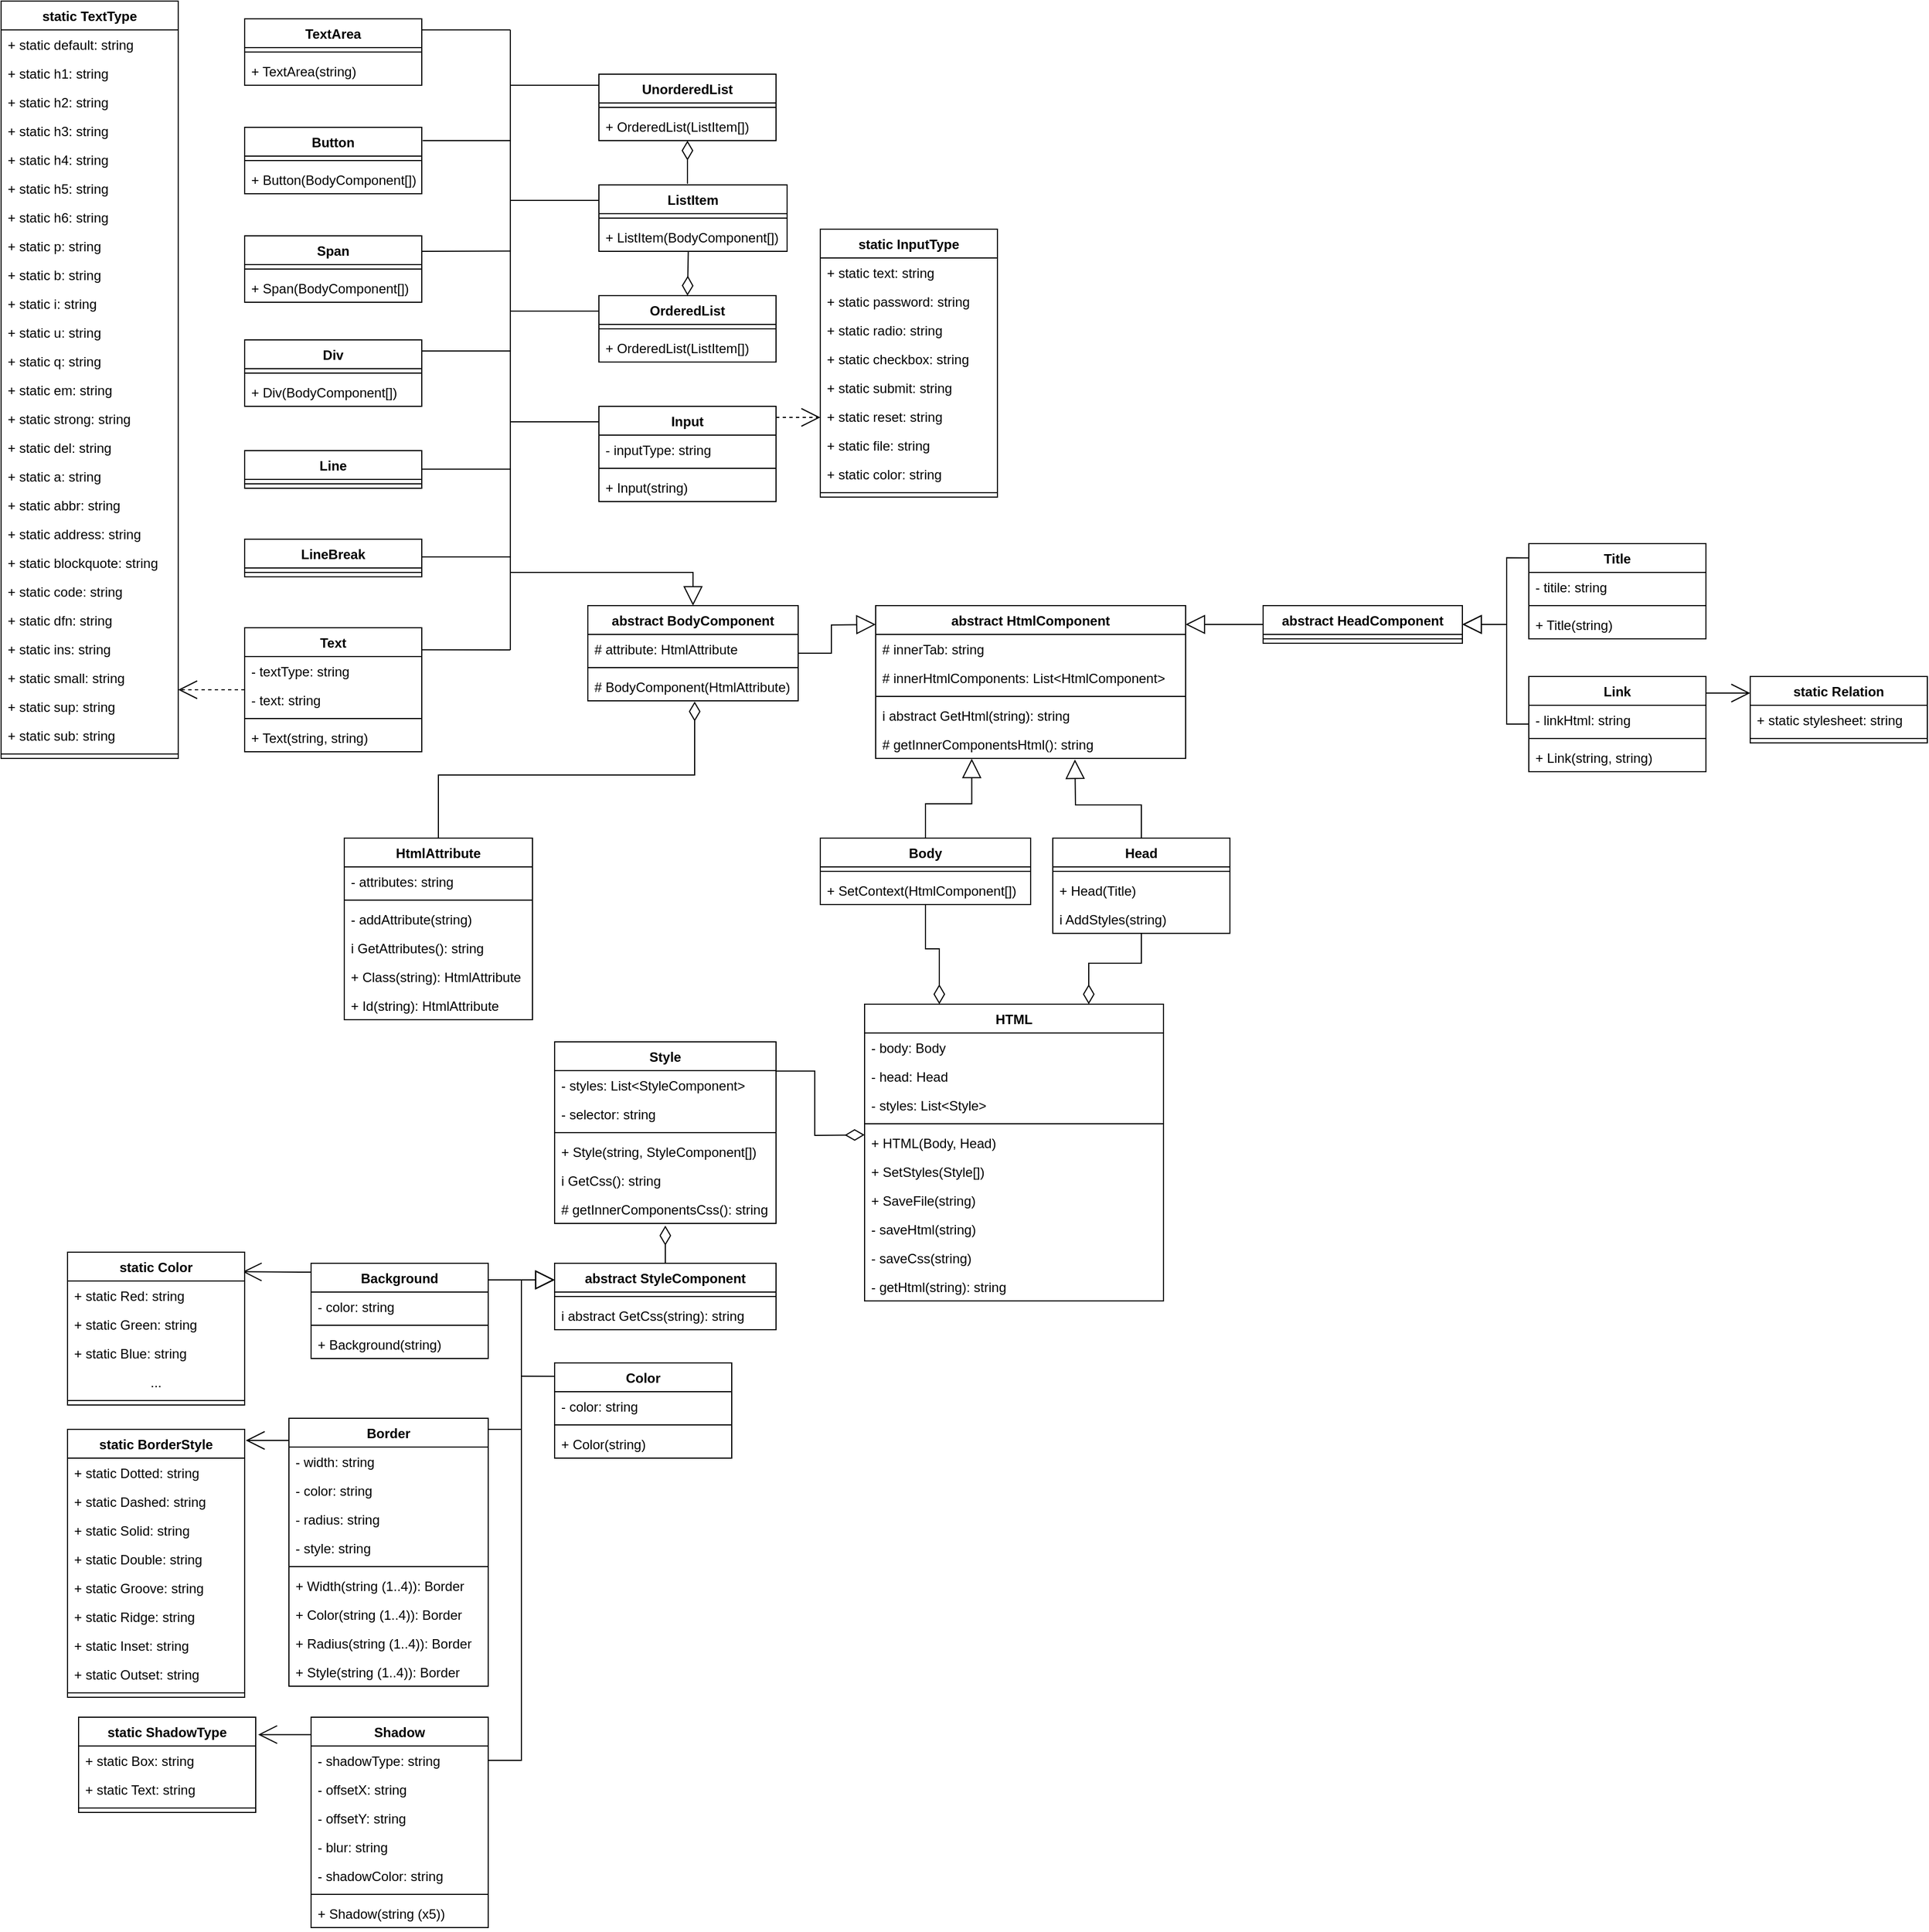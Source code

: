 <mxfile version="16.5.1" type="device"><diagram id="7qQ1JQrHntEopkOrLdUT" name="Страница 1"><mxGraphModel dx="760" dy="591" grid="1" gridSize="10" guides="1" tooltips="1" connect="1" arrows="1" fold="1" page="1" pageScale="1" pageWidth="3300" pageHeight="2339" math="0" shadow="0"><root><mxCell id="0"/><mxCell id="1" parent="0"/><mxCell id="wkUuDcJiOG_BlgrnTjRJ-1" value="HTML" style="swimlane;fontStyle=1;align=center;verticalAlign=top;childLayout=stackLayout;horizontal=1;startSize=26;horizontalStack=0;resizeParent=1;resizeParentMax=0;resizeLast=0;collapsible=1;marginBottom=0;" parent="1" vertex="1"><mxGeometry x="1640" y="1416" width="270" height="268" as="geometry"/></mxCell><mxCell id="wkUuDcJiOG_BlgrnTjRJ-2" value="- body: Body" style="text;strokeColor=none;fillColor=none;align=left;verticalAlign=top;spacingLeft=4;spacingRight=4;overflow=hidden;rotatable=0;points=[[0,0.5],[1,0.5]];portConstraint=eastwest;" parent="wkUuDcJiOG_BlgrnTjRJ-1" vertex="1"><mxGeometry y="26" width="270" height="26" as="geometry"/></mxCell><mxCell id="iSH7gvsI56LFmGUgCVXQ-9" value="- head: Head" style="text;strokeColor=none;fillColor=none;align=left;verticalAlign=top;spacingLeft=4;spacingRight=4;overflow=hidden;rotatable=0;points=[[0,0.5],[1,0.5]];portConstraint=eastwest;" parent="wkUuDcJiOG_BlgrnTjRJ-1" vertex="1"><mxGeometry y="52" width="270" height="26" as="geometry"/></mxCell><mxCell id="DT2rp2AE06CG0VpWR-Td-6" value="- styles: List&lt;Style&gt;" style="text;strokeColor=none;fillColor=none;align=left;verticalAlign=top;spacingLeft=4;spacingRight=4;overflow=hidden;rotatable=0;points=[[0,0.5],[1,0.5]];portConstraint=eastwest;" parent="wkUuDcJiOG_BlgrnTjRJ-1" vertex="1"><mxGeometry y="78" width="270" height="26" as="geometry"/></mxCell><mxCell id="wkUuDcJiOG_BlgrnTjRJ-3" value="" style="line;strokeWidth=1;fillColor=none;align=left;verticalAlign=middle;spacingTop=-1;spacingLeft=3;spacingRight=3;rotatable=0;labelPosition=right;points=[];portConstraint=eastwest;" parent="wkUuDcJiOG_BlgrnTjRJ-1" vertex="1"><mxGeometry y="104" width="270" height="8" as="geometry"/></mxCell><mxCell id="wkUuDcJiOG_BlgrnTjRJ-4" value="+ HTML(Body, Head)" style="text;strokeColor=none;fillColor=none;align=left;verticalAlign=top;spacingLeft=4;spacingRight=4;overflow=hidden;rotatable=0;points=[[0,0.5],[1,0.5]];portConstraint=eastwest;" parent="wkUuDcJiOG_BlgrnTjRJ-1" vertex="1"><mxGeometry y="112" width="270" height="26" as="geometry"/></mxCell><mxCell id="iSH7gvsI56LFmGUgCVXQ-46" value="+ SetStyles(Style[])" style="text;strokeColor=none;fillColor=none;align=left;verticalAlign=top;spacingLeft=4;spacingRight=4;overflow=hidden;rotatable=0;points=[[0,0.5],[1,0.5]];portConstraint=eastwest;" parent="wkUuDcJiOG_BlgrnTjRJ-1" vertex="1"><mxGeometry y="138" width="270" height="26" as="geometry"/></mxCell><mxCell id="iSH7gvsI56LFmGUgCVXQ-11" value="+ SaveFile(string)" style="text;strokeColor=none;fillColor=none;align=left;verticalAlign=top;spacingLeft=4;spacingRight=4;overflow=hidden;rotatable=0;points=[[0,0.5],[1,0.5]];portConstraint=eastwest;" parent="wkUuDcJiOG_BlgrnTjRJ-1" vertex="1"><mxGeometry y="164" width="270" height="26" as="geometry"/></mxCell><mxCell id="iSH7gvsI56LFmGUgCVXQ-10" value="- saveHtml(string)" style="text;strokeColor=none;fillColor=none;align=left;verticalAlign=top;spacingLeft=4;spacingRight=4;overflow=hidden;rotatable=0;points=[[0,0.5],[1,0.5]];portConstraint=eastwest;" parent="wkUuDcJiOG_BlgrnTjRJ-1" vertex="1"><mxGeometry y="190" width="270" height="26" as="geometry"/></mxCell><mxCell id="wkUuDcJiOG_BlgrnTjRJ-14" value="- saveCss(string)" style="text;strokeColor=none;fillColor=none;align=left;verticalAlign=top;spacingLeft=4;spacingRight=4;overflow=hidden;rotatable=0;points=[[0,0.5],[1,0.5]];portConstraint=eastwest;" parent="wkUuDcJiOG_BlgrnTjRJ-1" vertex="1"><mxGeometry y="216" width="270" height="26" as="geometry"/></mxCell><mxCell id="DT2rp2AE06CG0VpWR-Td-7" value="- getHtml(string): string" style="text;strokeColor=none;fillColor=none;align=left;verticalAlign=top;spacingLeft=4;spacingRight=4;overflow=hidden;rotatable=0;points=[[0,0.5],[1,0.5]];portConstraint=eastwest;" parent="wkUuDcJiOG_BlgrnTjRJ-1" vertex="1"><mxGeometry y="242" width="270" height="26" as="geometry"/></mxCell><mxCell id="wkUuDcJiOG_BlgrnTjRJ-5" value="abstract HtmlComponent" style="swimlane;fontStyle=1;align=center;verticalAlign=top;childLayout=stackLayout;horizontal=1;startSize=26;horizontalStack=0;resizeParent=1;resizeParentMax=0;resizeLast=0;collapsible=1;marginBottom=0;" parent="1" vertex="1"><mxGeometry x="1650" y="1056" width="280" height="138" as="geometry"/></mxCell><mxCell id="wkUuDcJiOG_BlgrnTjRJ-6" value="# innerTab: string" style="text;strokeColor=none;fillColor=none;align=left;verticalAlign=top;spacingLeft=4;spacingRight=4;overflow=hidden;rotatable=0;points=[[0,0.5],[1,0.5]];portConstraint=eastwest;" parent="wkUuDcJiOG_BlgrnTjRJ-5" vertex="1"><mxGeometry y="26" width="280" height="26" as="geometry"/></mxCell><mxCell id="DT2rp2AE06CG0VpWR-Td-3" value="# innerHtmlComponents: List&lt;HtmlComponent&gt;" style="text;strokeColor=none;fillColor=none;align=left;verticalAlign=top;spacingLeft=4;spacingRight=4;overflow=hidden;rotatable=0;points=[[0,0.5],[1,0.5]];portConstraint=eastwest;" parent="wkUuDcJiOG_BlgrnTjRJ-5" vertex="1"><mxGeometry y="52" width="280" height="26" as="geometry"/></mxCell><mxCell id="wkUuDcJiOG_BlgrnTjRJ-7" value="" style="line;strokeWidth=1;fillColor=none;align=left;verticalAlign=middle;spacingTop=-1;spacingLeft=3;spacingRight=3;rotatable=0;labelPosition=right;points=[];portConstraint=eastwest;" parent="wkUuDcJiOG_BlgrnTjRJ-5" vertex="1"><mxGeometry y="78" width="280" height="8" as="geometry"/></mxCell><mxCell id="wkUuDcJiOG_BlgrnTjRJ-8" value="i abstract GetHtml(string): string" style="text;strokeColor=none;fillColor=none;align=left;verticalAlign=top;spacingLeft=4;spacingRight=4;overflow=hidden;rotatable=0;points=[[0,0.5],[1,0.5]];portConstraint=eastwest;" parent="wkUuDcJiOG_BlgrnTjRJ-5" vertex="1"><mxGeometry y="86" width="280" height="26" as="geometry"/></mxCell><mxCell id="DT2rp2AE06CG0VpWR-Td-4" value="# getInnerComponentsHtml(): string" style="text;strokeColor=none;fillColor=none;align=left;verticalAlign=top;spacingLeft=4;spacingRight=4;overflow=hidden;rotatable=0;points=[[0,0.5],[1,0.5]];portConstraint=eastwest;" parent="wkUuDcJiOG_BlgrnTjRJ-5" vertex="1"><mxGeometry y="112" width="280" height="26" as="geometry"/></mxCell><mxCell id="wkUuDcJiOG_BlgrnTjRJ-9" value="Button" style="swimlane;fontStyle=1;align=center;verticalAlign=top;childLayout=stackLayout;horizontal=1;startSize=26;horizontalStack=0;resizeParent=1;resizeParentMax=0;resizeLast=0;collapsible=1;marginBottom=0;" parent="1" vertex="1"><mxGeometry x="1080" y="624" width="160" height="60" as="geometry"/></mxCell><mxCell id="wkUuDcJiOG_BlgrnTjRJ-11" value="" style="line;strokeWidth=1;fillColor=none;align=left;verticalAlign=middle;spacingTop=-1;spacingLeft=3;spacingRight=3;rotatable=0;labelPosition=right;points=[];portConstraint=eastwest;" parent="wkUuDcJiOG_BlgrnTjRJ-9" vertex="1"><mxGeometry y="26" width="160" height="8" as="geometry"/></mxCell><mxCell id="wkUuDcJiOG_BlgrnTjRJ-12" value="+ Button(BodyComponent[])" style="text;strokeColor=none;fillColor=none;align=left;verticalAlign=top;spacingLeft=4;spacingRight=4;overflow=hidden;rotatable=0;points=[[0,0.5],[1,0.5]];portConstraint=eastwest;" parent="wkUuDcJiOG_BlgrnTjRJ-9" vertex="1"><mxGeometry y="34" width="160" height="26" as="geometry"/></mxCell><mxCell id="DT2rp2AE06CG0VpWR-Td-51" style="edgeStyle=orthogonalEdgeStyle;rounded=0;orthogonalLoop=1;jettySize=auto;html=1;entryX=0.25;entryY=0;entryDx=0;entryDy=0;endArrow=diamondThin;endFill=0;startSize=15;endSize=15;" parent="1" source="DT2rp2AE06CG0VpWR-Td-8" target="wkUuDcJiOG_BlgrnTjRJ-1" edge="1"><mxGeometry relative="1" as="geometry"/></mxCell><mxCell id="BFlzg-faqgpSAwEhUF11-7" style="edgeStyle=orthogonalEdgeStyle;rounded=0;orthogonalLoop=1;jettySize=auto;html=1;entryX=0.31;entryY=1.011;entryDx=0;entryDy=0;entryPerimeter=0;endArrow=block;endFill=0;startSize=15;endSize=15;" parent="1" source="DT2rp2AE06CG0VpWR-Td-8" target="DT2rp2AE06CG0VpWR-Td-4" edge="1"><mxGeometry relative="1" as="geometry"/></mxCell><mxCell id="DT2rp2AE06CG0VpWR-Td-8" value="Body" style="swimlane;fontStyle=1;align=center;verticalAlign=top;childLayout=stackLayout;horizontal=1;startSize=26;horizontalStack=0;resizeParent=1;resizeParentMax=0;resizeLast=0;collapsible=1;marginBottom=0;" parent="1" vertex="1"><mxGeometry x="1600" y="1266" width="190" height="60" as="geometry"/></mxCell><mxCell id="DT2rp2AE06CG0VpWR-Td-10" value="" style="line;strokeWidth=1;fillColor=none;align=left;verticalAlign=middle;spacingTop=-1;spacingLeft=3;spacingRight=3;rotatable=0;labelPosition=right;points=[];portConstraint=eastwest;" parent="DT2rp2AE06CG0VpWR-Td-8" vertex="1"><mxGeometry y="26" width="190" height="8" as="geometry"/></mxCell><mxCell id="DT2rp2AE06CG0VpWR-Td-11" value="+ SetContext(HtmlComponent[])" style="text;strokeColor=none;fillColor=none;align=left;verticalAlign=top;spacingLeft=4;spacingRight=4;overflow=hidden;rotatable=0;points=[[0,0.5],[1,0.5]];portConstraint=eastwest;" parent="DT2rp2AE06CG0VpWR-Td-8" vertex="1"><mxGeometry y="34" width="190" height="26" as="geometry"/></mxCell><mxCell id="DT2rp2AE06CG0VpWR-Td-52" style="edgeStyle=orthogonalEdgeStyle;rounded=0;orthogonalLoop=1;jettySize=auto;html=1;entryX=0.75;entryY=0;entryDx=0;entryDy=0;endArrow=diamondThin;endFill=0;startSize=15;endSize=15;" parent="1" source="DT2rp2AE06CG0VpWR-Td-13" target="wkUuDcJiOG_BlgrnTjRJ-1" edge="1"><mxGeometry relative="1" as="geometry"/></mxCell><mxCell id="BFlzg-faqgpSAwEhUF11-8" style="edgeStyle=orthogonalEdgeStyle;rounded=0;orthogonalLoop=1;jettySize=auto;html=1;endArrow=block;endFill=0;startSize=15;endSize=15;" parent="1" source="DT2rp2AE06CG0VpWR-Td-13" edge="1"><mxGeometry relative="1" as="geometry"><mxPoint x="1830" y="1195" as="targetPoint"/></mxGeometry></mxCell><mxCell id="DT2rp2AE06CG0VpWR-Td-13" value="Head" style="swimlane;fontStyle=1;align=center;verticalAlign=top;childLayout=stackLayout;horizontal=1;startSize=26;horizontalStack=0;resizeParent=1;resizeParentMax=0;resizeLast=0;collapsible=1;marginBottom=0;" parent="1" vertex="1"><mxGeometry x="1810" y="1266" width="160" height="86" as="geometry"/></mxCell><mxCell id="DT2rp2AE06CG0VpWR-Td-15" value="" style="line;strokeWidth=1;fillColor=none;align=left;verticalAlign=middle;spacingTop=-1;spacingLeft=3;spacingRight=3;rotatable=0;labelPosition=right;points=[];portConstraint=eastwest;" parent="DT2rp2AE06CG0VpWR-Td-13" vertex="1"><mxGeometry y="26" width="160" height="8" as="geometry"/></mxCell><mxCell id="cfumH8Me2yMOUJsv7lcW-88" value="+ Head(Title)" style="text;strokeColor=none;fillColor=none;align=left;verticalAlign=top;spacingLeft=4;spacingRight=4;overflow=hidden;rotatable=0;points=[[0,0.5],[1,0.5]];portConstraint=eastwest;" parent="DT2rp2AE06CG0VpWR-Td-13" vertex="1"><mxGeometry y="34" width="160" height="26" as="geometry"/></mxCell><mxCell id="iSH7gvsI56LFmGUgCVXQ-35" value="i AddStyles(string)" style="text;strokeColor=none;fillColor=none;align=left;verticalAlign=top;spacingLeft=4;spacingRight=4;overflow=hidden;rotatable=0;points=[[0,0.5],[1,0.5]];portConstraint=eastwest;" parent="DT2rp2AE06CG0VpWR-Td-13" vertex="1"><mxGeometry y="60" width="160" height="26" as="geometry"/></mxCell><mxCell id="BFlzg-faqgpSAwEhUF11-11" style="edgeStyle=orthogonalEdgeStyle;rounded=0;orthogonalLoop=1;jettySize=auto;html=1;entryX=1;entryY=0.923;entryDx=0;entryDy=0;entryPerimeter=0;endArrow=open;endFill=0;startSize=15;endSize=15;dashed=1;" parent="1" source="DT2rp2AE06CG0VpWR-Td-37" target="cfumH8Me2yMOUJsv7lcW-59" edge="1"><mxGeometry relative="1" as="geometry"/></mxCell><mxCell id="DT2rp2AE06CG0VpWR-Td-37" value="Text" style="swimlane;fontStyle=1;align=center;verticalAlign=top;childLayout=stackLayout;horizontal=1;startSize=26;horizontalStack=0;resizeParent=1;resizeParentMax=0;resizeLast=0;collapsible=1;marginBottom=0;" parent="1" vertex="1"><mxGeometry x="1080" y="1076" width="160" height="112" as="geometry"/></mxCell><mxCell id="DT2rp2AE06CG0VpWR-Td-38" value="- textType: string" style="text;strokeColor=none;fillColor=none;align=left;verticalAlign=top;spacingLeft=4;spacingRight=4;overflow=hidden;rotatable=0;points=[[0,0.5],[1,0.5]];portConstraint=eastwest;" parent="DT2rp2AE06CG0VpWR-Td-37" vertex="1"><mxGeometry y="26" width="160" height="26" as="geometry"/></mxCell><mxCell id="DT2rp2AE06CG0VpWR-Td-41" value="- text: string" style="text;strokeColor=none;fillColor=none;align=left;verticalAlign=top;spacingLeft=4;spacingRight=4;overflow=hidden;rotatable=0;points=[[0,0.5],[1,0.5]];portConstraint=eastwest;" parent="DT2rp2AE06CG0VpWR-Td-37" vertex="1"><mxGeometry y="52" width="160" height="26" as="geometry"/></mxCell><mxCell id="DT2rp2AE06CG0VpWR-Td-39" value="" style="line;strokeWidth=1;fillColor=none;align=left;verticalAlign=middle;spacingTop=-1;spacingLeft=3;spacingRight=3;rotatable=0;labelPosition=right;points=[];portConstraint=eastwest;" parent="DT2rp2AE06CG0VpWR-Td-37" vertex="1"><mxGeometry y="78" width="160" height="8" as="geometry"/></mxCell><mxCell id="DT2rp2AE06CG0VpWR-Td-40" value="+ Text(string, string)" style="text;strokeColor=none;fillColor=none;align=left;verticalAlign=top;spacingLeft=4;spacingRight=4;overflow=hidden;rotatable=0;points=[[0,0.5],[1,0.5]];portConstraint=eastwest;" parent="DT2rp2AE06CG0VpWR-Td-37" vertex="1"><mxGeometry y="86" width="160" height="26" as="geometry"/></mxCell><mxCell id="DT2rp2AE06CG0VpWR-Td-43" value="static TextType" style="swimlane;fontStyle=1;align=center;verticalAlign=top;childLayout=stackLayout;horizontal=1;startSize=26;horizontalStack=0;resizeParent=1;resizeParentMax=0;resizeLast=0;collapsible=1;marginBottom=0;" parent="1" vertex="1"><mxGeometry x="860" y="510" width="160" height="684" as="geometry"/></mxCell><mxCell id="cfumH8Me2yMOUJsv7lcW-2" value="+ static default: string" style="text;strokeColor=none;fillColor=none;align=left;verticalAlign=top;spacingLeft=4;spacingRight=4;overflow=hidden;rotatable=0;points=[[0,0.5],[1,0.5]];portConstraint=eastwest;" parent="DT2rp2AE06CG0VpWR-Td-43" vertex="1"><mxGeometry y="26" width="160" height="26" as="geometry"/></mxCell><mxCell id="cfumH8Me2yMOUJsv7lcW-27" value="+ static h1: string" style="text;strokeColor=none;fillColor=none;align=left;verticalAlign=top;spacingLeft=4;spacingRight=4;overflow=hidden;rotatable=0;points=[[0,0.5],[1,0.5]];portConstraint=eastwest;" parent="DT2rp2AE06CG0VpWR-Td-43" vertex="1"><mxGeometry y="52" width="160" height="26" as="geometry"/></mxCell><mxCell id="cfumH8Me2yMOUJsv7lcW-26" value="+ static h2: string" style="text;strokeColor=none;fillColor=none;align=left;verticalAlign=top;spacingLeft=4;spacingRight=4;overflow=hidden;rotatable=0;points=[[0,0.5],[1,0.5]];portConstraint=eastwest;" parent="DT2rp2AE06CG0VpWR-Td-43" vertex="1"><mxGeometry y="78" width="160" height="26" as="geometry"/></mxCell><mxCell id="cfumH8Me2yMOUJsv7lcW-25" value="+ static h3: string" style="text;strokeColor=none;fillColor=none;align=left;verticalAlign=top;spacingLeft=4;spacingRight=4;overflow=hidden;rotatable=0;points=[[0,0.5],[1,0.5]];portConstraint=eastwest;" parent="DT2rp2AE06CG0VpWR-Td-43" vertex="1"><mxGeometry y="104" width="160" height="26" as="geometry"/></mxCell><mxCell id="cfumH8Me2yMOUJsv7lcW-24" value="+ static h4: string" style="text;strokeColor=none;fillColor=none;align=left;verticalAlign=top;spacingLeft=4;spacingRight=4;overflow=hidden;rotatable=0;points=[[0,0.5],[1,0.5]];portConstraint=eastwest;" parent="DT2rp2AE06CG0VpWR-Td-43" vertex="1"><mxGeometry y="130" width="160" height="26" as="geometry"/></mxCell><mxCell id="cfumH8Me2yMOUJsv7lcW-23" value="+ static h5: string" style="text;strokeColor=none;fillColor=none;align=left;verticalAlign=top;spacingLeft=4;spacingRight=4;overflow=hidden;rotatable=0;points=[[0,0.5],[1,0.5]];portConstraint=eastwest;" parent="DT2rp2AE06CG0VpWR-Td-43" vertex="1"><mxGeometry y="156" width="160" height="26" as="geometry"/></mxCell><mxCell id="DT2rp2AE06CG0VpWR-Td-44" value="+ static h6: string" style="text;strokeColor=none;fillColor=none;align=left;verticalAlign=top;spacingLeft=4;spacingRight=4;overflow=hidden;rotatable=0;points=[[0,0.5],[1,0.5]];portConstraint=eastwest;" parent="DT2rp2AE06CG0VpWR-Td-43" vertex="1"><mxGeometry y="182" width="160" height="26" as="geometry"/></mxCell><mxCell id="DT2rp2AE06CG0VpWR-Td-47" value="+ static p: string" style="text;strokeColor=none;fillColor=none;align=left;verticalAlign=top;spacingLeft=4;spacingRight=4;overflow=hidden;rotatable=0;points=[[0,0.5],[1,0.5]];portConstraint=eastwest;" parent="DT2rp2AE06CG0VpWR-Td-43" vertex="1"><mxGeometry y="208" width="160" height="26" as="geometry"/></mxCell><mxCell id="cfumH8Me2yMOUJsv7lcW-7" value="+ static b: string" style="text;strokeColor=none;fillColor=none;align=left;verticalAlign=top;spacingLeft=4;spacingRight=4;overflow=hidden;rotatable=0;points=[[0,0.5],[1,0.5]];portConstraint=eastwest;" parent="DT2rp2AE06CG0VpWR-Td-43" vertex="1"><mxGeometry y="234" width="160" height="26" as="geometry"/></mxCell><mxCell id="cfumH8Me2yMOUJsv7lcW-58" value="+ static i: string" style="text;strokeColor=none;fillColor=none;align=left;verticalAlign=top;spacingLeft=4;spacingRight=4;overflow=hidden;rotatable=0;points=[[0,0.5],[1,0.5]];portConstraint=eastwest;" parent="DT2rp2AE06CG0VpWR-Td-43" vertex="1"><mxGeometry y="260" width="160" height="26" as="geometry"/></mxCell><mxCell id="cfumH8Me2yMOUJsv7lcW-71" value="+ static u: string" style="text;strokeColor=none;fillColor=none;align=left;verticalAlign=top;spacingLeft=4;spacingRight=4;overflow=hidden;rotatable=0;points=[[0,0.5],[1,0.5]];portConstraint=eastwest;" parent="DT2rp2AE06CG0VpWR-Td-43" vertex="1"><mxGeometry y="286" width="160" height="26" as="geometry"/></mxCell><mxCell id="cfumH8Me2yMOUJsv7lcW-31" value="+ static q: string" style="text;strokeColor=none;fillColor=none;align=left;verticalAlign=top;spacingLeft=4;spacingRight=4;overflow=hidden;rotatable=0;points=[[0,0.5],[1,0.5]];portConstraint=eastwest;" parent="DT2rp2AE06CG0VpWR-Td-43" vertex="1"><mxGeometry y="312" width="160" height="26" as="geometry"/></mxCell><mxCell id="DT2rp2AE06CG0VpWR-Td-48" value="+ static em: string" style="text;strokeColor=none;fillColor=none;align=left;verticalAlign=top;spacingLeft=4;spacingRight=4;overflow=hidden;rotatable=0;points=[[0,0.5],[1,0.5]];portConstraint=eastwest;" parent="DT2rp2AE06CG0VpWR-Td-43" vertex="1"><mxGeometry y="338" width="160" height="26" as="geometry"/></mxCell><mxCell id="cfumH8Me2yMOUJsv7lcW-60" value="+ static strong: string" style="text;strokeColor=none;fillColor=none;align=left;verticalAlign=top;spacingLeft=4;spacingRight=4;overflow=hidden;rotatable=0;points=[[0,0.5],[1,0.5]];portConstraint=eastwest;" parent="DT2rp2AE06CG0VpWR-Td-43" vertex="1"><mxGeometry y="364" width="160" height="26" as="geometry"/></mxCell><mxCell id="cfumH8Me2yMOUJsv7lcW-16" value="+ static del: string" style="text;strokeColor=none;fillColor=none;align=left;verticalAlign=top;spacingLeft=4;spacingRight=4;overflow=hidden;rotatable=0;points=[[0,0.5],[1,0.5]];portConstraint=eastwest;" parent="DT2rp2AE06CG0VpWR-Td-43" vertex="1"><mxGeometry y="390" width="160" height="26" as="geometry"/></mxCell><mxCell id="cfumH8Me2yMOUJsv7lcW-4" value="+ static a: string" style="text;strokeColor=none;fillColor=none;align=left;verticalAlign=top;spacingLeft=4;spacingRight=4;overflow=hidden;rotatable=0;points=[[0,0.5],[1,0.5]];portConstraint=eastwest;" parent="DT2rp2AE06CG0VpWR-Td-43" vertex="1"><mxGeometry y="416" width="160" height="26" as="geometry"/></mxCell><mxCell id="cfumH8Me2yMOUJsv7lcW-5" value="+ static abbr: string" style="text;strokeColor=none;fillColor=none;align=left;verticalAlign=top;spacingLeft=4;spacingRight=4;overflow=hidden;rotatable=0;points=[[0,0.5],[1,0.5]];portConstraint=eastwest;" parent="DT2rp2AE06CG0VpWR-Td-43" vertex="1"><mxGeometry y="442" width="160" height="26" as="geometry"/></mxCell><mxCell id="cfumH8Me2yMOUJsv7lcW-6" value="+ static address: string" style="text;strokeColor=none;fillColor=none;align=left;verticalAlign=top;spacingLeft=4;spacingRight=4;overflow=hidden;rotatable=0;points=[[0,0.5],[1,0.5]];portConstraint=eastwest;" parent="DT2rp2AE06CG0VpWR-Td-43" vertex="1"><mxGeometry y="468" width="160" height="26" as="geometry"/></mxCell><mxCell id="cfumH8Me2yMOUJsv7lcW-8" value="+ static blockquote: string" style="text;strokeColor=none;fillColor=none;align=left;verticalAlign=top;spacingLeft=4;spacingRight=4;overflow=hidden;rotatable=0;points=[[0,0.5],[1,0.5]];portConstraint=eastwest;" parent="DT2rp2AE06CG0VpWR-Td-43" vertex="1"><mxGeometry y="494" width="160" height="26" as="geometry"/></mxCell><mxCell id="cfumH8Me2yMOUJsv7lcW-15" value="+ static code: string" style="text;strokeColor=none;fillColor=none;align=left;verticalAlign=top;spacingLeft=4;spacingRight=4;overflow=hidden;rotatable=0;points=[[0,0.5],[1,0.5]];portConstraint=eastwest;" parent="DT2rp2AE06CG0VpWR-Td-43" vertex="1"><mxGeometry y="520" width="160" height="26" as="geometry"/></mxCell><mxCell id="cfumH8Me2yMOUJsv7lcW-49" value="+ static dfn: string" style="text;strokeColor=none;fillColor=none;align=left;verticalAlign=top;spacingLeft=4;spacingRight=4;overflow=hidden;rotatable=0;points=[[0,0.5],[1,0.5]];portConstraint=eastwest;" parent="DT2rp2AE06CG0VpWR-Td-43" vertex="1"><mxGeometry y="546" width="160" height="26" as="geometry"/></mxCell><mxCell id="cfumH8Me2yMOUJsv7lcW-22" value="+ static ins: string" style="text;strokeColor=none;fillColor=none;align=left;verticalAlign=top;spacingLeft=4;spacingRight=4;overflow=hidden;rotatable=0;points=[[0,0.5],[1,0.5]];portConstraint=eastwest;" parent="DT2rp2AE06CG0VpWR-Td-43" vertex="1"><mxGeometry y="572" width="160" height="26" as="geometry"/></mxCell><mxCell id="cfumH8Me2yMOUJsv7lcW-59" value="+ static small: string" style="text;strokeColor=none;fillColor=none;align=left;verticalAlign=top;spacingLeft=4;spacingRight=4;overflow=hidden;rotatable=0;points=[[0,0.5],[1,0.5]];portConstraint=eastwest;" parent="DT2rp2AE06CG0VpWR-Td-43" vertex="1"><mxGeometry y="598" width="160" height="26" as="geometry"/></mxCell><mxCell id="cfumH8Me2yMOUJsv7lcW-65" value="+ static sup: string" style="text;strokeColor=none;fillColor=none;align=left;verticalAlign=top;spacingLeft=4;spacingRight=4;overflow=hidden;rotatable=0;points=[[0,0.5],[1,0.5]];portConstraint=eastwest;" parent="DT2rp2AE06CG0VpWR-Td-43" vertex="1"><mxGeometry y="624" width="160" height="26" as="geometry"/></mxCell><mxCell id="cfumH8Me2yMOUJsv7lcW-66" value="+ static sub: string" style="text;strokeColor=none;fillColor=none;align=left;verticalAlign=top;spacingLeft=4;spacingRight=4;overflow=hidden;rotatable=0;points=[[0,0.5],[1,0.5]];portConstraint=eastwest;" parent="DT2rp2AE06CG0VpWR-Td-43" vertex="1"><mxGeometry y="650" width="160" height="26" as="geometry"/></mxCell><mxCell id="DT2rp2AE06CG0VpWR-Td-45" value="" style="line;strokeWidth=1;fillColor=none;align=left;verticalAlign=middle;spacingTop=-1;spacingLeft=3;spacingRight=3;rotatable=0;labelPosition=right;points=[];portConstraint=eastwest;" parent="DT2rp2AE06CG0VpWR-Td-43" vertex="1"><mxGeometry y="676" width="160" height="8" as="geometry"/></mxCell><mxCell id="cfumH8Me2yMOUJsv7lcW-9" value="LineBreak" style="swimlane;fontStyle=1;align=center;verticalAlign=top;childLayout=stackLayout;horizontal=1;startSize=26;horizontalStack=0;resizeParent=1;resizeParentMax=0;resizeLast=0;collapsible=1;marginBottom=0;" parent="1" vertex="1"><mxGeometry x="1080" y="996" width="160" height="34" as="geometry"/></mxCell><mxCell id="cfumH8Me2yMOUJsv7lcW-11" value="" style="line;strokeWidth=1;fillColor=none;align=left;verticalAlign=middle;spacingTop=-1;spacingLeft=3;spacingRight=3;rotatable=0;labelPosition=right;points=[];portConstraint=eastwest;" parent="cfumH8Me2yMOUJsv7lcW-9" vertex="1"><mxGeometry y="26" width="160" height="8" as="geometry"/></mxCell><mxCell id="cfumH8Me2yMOUJsv7lcW-17" value="Div" style="swimlane;fontStyle=1;align=center;verticalAlign=top;childLayout=stackLayout;horizontal=1;startSize=26;horizontalStack=0;resizeParent=1;resizeParentMax=0;resizeLast=0;collapsible=1;marginBottom=0;" parent="1" vertex="1"><mxGeometry x="1080" y="816" width="160" height="60" as="geometry"/></mxCell><mxCell id="cfumH8Me2yMOUJsv7lcW-19" value="" style="line;strokeWidth=1;fillColor=none;align=left;verticalAlign=middle;spacingTop=-1;spacingLeft=3;spacingRight=3;rotatable=0;labelPosition=right;points=[];portConstraint=eastwest;" parent="cfumH8Me2yMOUJsv7lcW-17" vertex="1"><mxGeometry y="26" width="160" height="8" as="geometry"/></mxCell><mxCell id="cfumH8Me2yMOUJsv7lcW-20" value="+ Div(BodyComponent[])" style="text;strokeColor=none;fillColor=none;align=left;verticalAlign=top;spacingLeft=4;spacingRight=4;overflow=hidden;rotatable=0;points=[[0,0.5],[1,0.5]];portConstraint=eastwest;" parent="cfumH8Me2yMOUJsv7lcW-17" vertex="1"><mxGeometry y="34" width="160" height="26" as="geometry"/></mxCell><mxCell id="cfumH8Me2yMOUJsv7lcW-28" value="Line" style="swimlane;fontStyle=1;align=center;verticalAlign=top;childLayout=stackLayout;horizontal=1;startSize=26;horizontalStack=0;resizeParent=1;resizeParentMax=0;resizeLast=0;collapsible=1;marginBottom=0;" parent="1" vertex="1"><mxGeometry x="1080" y="916" width="160" height="34" as="geometry"/></mxCell><mxCell id="cfumH8Me2yMOUJsv7lcW-29" value="" style="line;strokeWidth=1;fillColor=none;align=left;verticalAlign=middle;spacingTop=-1;spacingLeft=3;spacingRight=3;rotatable=0;labelPosition=right;points=[];portConstraint=eastwest;" parent="cfumH8Me2yMOUJsv7lcW-28" vertex="1"><mxGeometry y="26" width="160" height="8" as="geometry"/></mxCell><mxCell id="cfumH8Me2yMOUJsv7lcW-32" value="Input" style="swimlane;fontStyle=1;align=center;verticalAlign=top;childLayout=stackLayout;horizontal=1;startSize=26;horizontalStack=0;resizeParent=1;resizeParentMax=0;resizeLast=0;collapsible=1;marginBottom=0;" parent="1" vertex="1"><mxGeometry x="1400" y="876" width="160" height="86" as="geometry"/></mxCell><mxCell id="cfumH8Me2yMOUJsv7lcW-33" value="- inputType: string" style="text;strokeColor=none;fillColor=none;align=left;verticalAlign=top;spacingLeft=4;spacingRight=4;overflow=hidden;rotatable=0;points=[[0,0.5],[1,0.5]];portConstraint=eastwest;" parent="cfumH8Me2yMOUJsv7lcW-32" vertex="1"><mxGeometry y="26" width="160" height="26" as="geometry"/></mxCell><mxCell id="cfumH8Me2yMOUJsv7lcW-34" value="" style="line;strokeWidth=1;fillColor=none;align=left;verticalAlign=middle;spacingTop=-1;spacingLeft=3;spacingRight=3;rotatable=0;labelPosition=right;points=[];portConstraint=eastwest;" parent="cfumH8Me2yMOUJsv7lcW-32" vertex="1"><mxGeometry y="52" width="160" height="8" as="geometry"/></mxCell><mxCell id="cfumH8Me2yMOUJsv7lcW-35" value="+ Input(string)" style="text;strokeColor=none;fillColor=none;align=left;verticalAlign=top;spacingLeft=4;spacingRight=4;overflow=hidden;rotatable=0;points=[[0,0.5],[1,0.5]];portConstraint=eastwest;" parent="cfumH8Me2yMOUJsv7lcW-32" vertex="1"><mxGeometry y="60" width="160" height="26" as="geometry"/></mxCell><mxCell id="cfumH8Me2yMOUJsv7lcW-36" value="static InputType" style="swimlane;fontStyle=1;align=center;verticalAlign=top;childLayout=stackLayout;horizontal=1;startSize=26;horizontalStack=0;resizeParent=1;resizeParentMax=0;resizeLast=0;collapsible=1;marginBottom=0;" parent="1" vertex="1"><mxGeometry x="1600" y="716" width="160" height="242" as="geometry"/></mxCell><mxCell id="cfumH8Me2yMOUJsv7lcW-37" value="+ static text: string" style="text;strokeColor=none;fillColor=none;align=left;verticalAlign=top;spacingLeft=4;spacingRight=4;overflow=hidden;rotatable=0;points=[[0,0.5],[1,0.5]];portConstraint=eastwest;" parent="cfumH8Me2yMOUJsv7lcW-36" vertex="1"><mxGeometry y="26" width="160" height="26" as="geometry"/></mxCell><mxCell id="cfumH8Me2yMOUJsv7lcW-40" value="+ static password: string" style="text;strokeColor=none;fillColor=none;align=left;verticalAlign=top;spacingLeft=4;spacingRight=4;overflow=hidden;rotatable=0;points=[[0,0.5],[1,0.5]];portConstraint=eastwest;" parent="cfumH8Me2yMOUJsv7lcW-36" vertex="1"><mxGeometry y="52" width="160" height="26" as="geometry"/></mxCell><mxCell id="cfumH8Me2yMOUJsv7lcW-41" value="+ static radio: string" style="text;strokeColor=none;fillColor=none;align=left;verticalAlign=top;spacingLeft=4;spacingRight=4;overflow=hidden;rotatable=0;points=[[0,0.5],[1,0.5]];portConstraint=eastwest;" parent="cfumH8Me2yMOUJsv7lcW-36" vertex="1"><mxGeometry y="78" width="160" height="26" as="geometry"/></mxCell><mxCell id="cfumH8Me2yMOUJsv7lcW-42" value="+ static checkbox: string" style="text;strokeColor=none;fillColor=none;align=left;verticalAlign=top;spacingLeft=4;spacingRight=4;overflow=hidden;rotatable=0;points=[[0,0.5],[1,0.5]];portConstraint=eastwest;" parent="cfumH8Me2yMOUJsv7lcW-36" vertex="1"><mxGeometry y="104" width="160" height="26" as="geometry"/></mxCell><mxCell id="cfumH8Me2yMOUJsv7lcW-43" value="+ static submit: string" style="text;strokeColor=none;fillColor=none;align=left;verticalAlign=top;spacingLeft=4;spacingRight=4;overflow=hidden;rotatable=0;points=[[0,0.5],[1,0.5]];portConstraint=eastwest;" parent="cfumH8Me2yMOUJsv7lcW-36" vertex="1"><mxGeometry y="130" width="160" height="26" as="geometry"/></mxCell><mxCell id="cfumH8Me2yMOUJsv7lcW-44" value="+ static reset: string" style="text;strokeColor=none;fillColor=none;align=left;verticalAlign=top;spacingLeft=4;spacingRight=4;overflow=hidden;rotatable=0;points=[[0,0.5],[1,0.5]];portConstraint=eastwest;" parent="cfumH8Me2yMOUJsv7lcW-36" vertex="1"><mxGeometry y="156" width="160" height="26" as="geometry"/></mxCell><mxCell id="cfumH8Me2yMOUJsv7lcW-45" value="+ static file: string" style="text;strokeColor=none;fillColor=none;align=left;verticalAlign=top;spacingLeft=4;spacingRight=4;overflow=hidden;rotatable=0;points=[[0,0.5],[1,0.5]];portConstraint=eastwest;" parent="cfumH8Me2yMOUJsv7lcW-36" vertex="1"><mxGeometry y="182" width="160" height="26" as="geometry"/></mxCell><mxCell id="YLRoA2aLuupVp2TxITHK-2" value="+ static color: string" style="text;strokeColor=none;fillColor=none;align=left;verticalAlign=top;spacingLeft=4;spacingRight=4;overflow=hidden;rotatable=0;points=[[0,0.5],[1,0.5]];portConstraint=eastwest;" parent="cfumH8Me2yMOUJsv7lcW-36" vertex="1"><mxGeometry y="208" width="160" height="26" as="geometry"/></mxCell><mxCell id="cfumH8Me2yMOUJsv7lcW-38" value="" style="line;strokeWidth=1;fillColor=none;align=left;verticalAlign=middle;spacingTop=-1;spacingLeft=3;spacingRight=3;rotatable=0;labelPosition=right;points=[];portConstraint=eastwest;" parent="cfumH8Me2yMOUJsv7lcW-36" vertex="1"><mxGeometry y="234" width="160" height="8" as="geometry"/></mxCell><mxCell id="cfumH8Me2yMOUJsv7lcW-50" value="OrderedList" style="swimlane;fontStyle=1;align=center;verticalAlign=top;childLayout=stackLayout;horizontal=1;startSize=26;horizontalStack=0;resizeParent=1;resizeParentMax=0;resizeLast=0;collapsible=1;marginBottom=0;" parent="1" vertex="1"><mxGeometry x="1400" y="776" width="160" height="60" as="geometry"/></mxCell><mxCell id="cfumH8Me2yMOUJsv7lcW-52" value="" style="line;strokeWidth=1;fillColor=none;align=left;verticalAlign=middle;spacingTop=-1;spacingLeft=3;spacingRight=3;rotatable=0;labelPosition=right;points=[];portConstraint=eastwest;" parent="cfumH8Me2yMOUJsv7lcW-50" vertex="1"><mxGeometry y="26" width="160" height="8" as="geometry"/></mxCell><mxCell id="cfumH8Me2yMOUJsv7lcW-53" value="+ OrderedList(ListItem[])" style="text;strokeColor=none;fillColor=none;align=left;verticalAlign=top;spacingLeft=4;spacingRight=4;overflow=hidden;rotatable=0;points=[[0,0.5],[1,0.5]];portConstraint=eastwest;" parent="cfumH8Me2yMOUJsv7lcW-50" vertex="1"><mxGeometry y="34" width="160" height="26" as="geometry"/></mxCell><mxCell id="cfumH8Me2yMOUJsv7lcW-80" style="edgeStyle=orthogonalEdgeStyle;rounded=0;orthogonalLoop=1;jettySize=auto;html=1;entryX=0.5;entryY=0;entryDx=0;entryDy=0;endArrow=diamondThin;endFill=0;endSize=15;exitX=0.475;exitY=0.987;exitDx=0;exitDy=0;exitPerimeter=0;" parent="1" source="cfumH8Me2yMOUJsv7lcW-57" target="cfumH8Me2yMOUJsv7lcW-50" edge="1"><mxGeometry relative="1" as="geometry"><mxPoint x="1470" y="737" as="sourcePoint"/><Array as="points"/></mxGeometry></mxCell><mxCell id="cfumH8Me2yMOUJsv7lcW-81" style="edgeStyle=orthogonalEdgeStyle;rounded=0;orthogonalLoop=1;jettySize=auto;html=1;endArrow=diamondThin;endFill=0;endSize=15;" parent="1" edge="1"><mxGeometry relative="1" as="geometry"><mxPoint x="1480" y="675" as="sourcePoint"/><Array as="points"><mxPoint x="1480" y="660"/><mxPoint x="1480" y="660"/></Array><mxPoint x="1480" y="636" as="targetPoint"/></mxGeometry></mxCell><mxCell id="cfumH8Me2yMOUJsv7lcW-54" value="ListItem" style="swimlane;fontStyle=1;align=center;verticalAlign=top;childLayout=stackLayout;horizontal=1;startSize=26;horizontalStack=0;resizeParent=1;resizeParentMax=0;resizeLast=0;collapsible=1;marginBottom=0;" parent="1" vertex="1"><mxGeometry x="1400" y="676" width="170" height="60" as="geometry"/></mxCell><mxCell id="cfumH8Me2yMOUJsv7lcW-56" value="" style="line;strokeWidth=1;fillColor=none;align=left;verticalAlign=middle;spacingTop=-1;spacingLeft=3;spacingRight=3;rotatable=0;labelPosition=right;points=[];portConstraint=eastwest;" parent="cfumH8Me2yMOUJsv7lcW-54" vertex="1"><mxGeometry y="26" width="170" height="8" as="geometry"/></mxCell><mxCell id="cfumH8Me2yMOUJsv7lcW-57" value="+ ListItem(BodyComponent[])" style="text;strokeColor=none;fillColor=none;align=left;verticalAlign=top;spacingLeft=4;spacingRight=4;overflow=hidden;rotatable=0;points=[[0,0.5],[1,0.5]];portConstraint=eastwest;" parent="cfumH8Me2yMOUJsv7lcW-54" vertex="1"><mxGeometry y="34" width="170" height="26" as="geometry"/></mxCell><mxCell id="cfumH8Me2yMOUJsv7lcW-61" value="Span" style="swimlane;fontStyle=1;align=center;verticalAlign=top;childLayout=stackLayout;horizontal=1;startSize=26;horizontalStack=0;resizeParent=1;resizeParentMax=0;resizeLast=0;collapsible=1;marginBottom=0;" parent="1" vertex="1"><mxGeometry x="1080" y="722" width="160" height="60" as="geometry"/></mxCell><mxCell id="cfumH8Me2yMOUJsv7lcW-62" value="" style="line;strokeWidth=1;fillColor=none;align=left;verticalAlign=middle;spacingTop=-1;spacingLeft=3;spacingRight=3;rotatable=0;labelPosition=right;points=[];portConstraint=eastwest;" parent="cfumH8Me2yMOUJsv7lcW-61" vertex="1"><mxGeometry y="26" width="160" height="8" as="geometry"/></mxCell><mxCell id="cfumH8Me2yMOUJsv7lcW-63" value="+ Span(BodyComponent[])" style="text;strokeColor=none;fillColor=none;align=left;verticalAlign=top;spacingLeft=4;spacingRight=4;overflow=hidden;rotatable=0;points=[[0,0.5],[1,0.5]];portConstraint=eastwest;" parent="cfumH8Me2yMOUJsv7lcW-61" vertex="1"><mxGeometry y="34" width="160" height="26" as="geometry"/></mxCell><mxCell id="cfumH8Me2yMOUJsv7lcW-67" value="TextArea" style="swimlane;fontStyle=1;align=center;verticalAlign=top;childLayout=stackLayout;horizontal=1;startSize=26;horizontalStack=0;resizeParent=1;resizeParentMax=0;resizeLast=0;collapsible=1;marginBottom=0;" parent="1" vertex="1"><mxGeometry x="1080" y="526" width="160" height="60" as="geometry"/></mxCell><mxCell id="cfumH8Me2yMOUJsv7lcW-68" value="" style="line;strokeWidth=1;fillColor=none;align=left;verticalAlign=middle;spacingTop=-1;spacingLeft=3;spacingRight=3;rotatable=0;labelPosition=right;points=[];portConstraint=eastwest;" parent="cfumH8Me2yMOUJsv7lcW-67" vertex="1"><mxGeometry y="26" width="160" height="8" as="geometry"/></mxCell><mxCell id="cfumH8Me2yMOUJsv7lcW-69" value="+ TextArea(string)" style="text;strokeColor=none;fillColor=none;align=left;verticalAlign=top;spacingLeft=4;spacingRight=4;overflow=hidden;rotatable=0;points=[[0,0.5],[1,0.5]];portConstraint=eastwest;" parent="cfumH8Me2yMOUJsv7lcW-67" vertex="1"><mxGeometry y="34" width="160" height="26" as="geometry"/></mxCell><mxCell id="cfumH8Me2yMOUJsv7lcW-72" value="UnorderedList" style="swimlane;fontStyle=1;align=center;verticalAlign=top;childLayout=stackLayout;horizontal=1;startSize=26;horizontalStack=0;resizeParent=1;resizeParentMax=0;resizeLast=0;collapsible=1;marginBottom=0;" parent="1" vertex="1"><mxGeometry x="1400" y="576" width="160" height="60" as="geometry"/></mxCell><mxCell id="cfumH8Me2yMOUJsv7lcW-74" value="" style="line;strokeWidth=1;fillColor=none;align=left;verticalAlign=middle;spacingTop=-1;spacingLeft=3;spacingRight=3;rotatable=0;labelPosition=right;points=[];portConstraint=eastwest;" parent="cfumH8Me2yMOUJsv7lcW-72" vertex="1"><mxGeometry y="26" width="160" height="8" as="geometry"/></mxCell><mxCell id="cfumH8Me2yMOUJsv7lcW-75" value="+ OrderedList(ListItem[])" style="text;strokeColor=none;fillColor=none;align=left;verticalAlign=top;spacingLeft=4;spacingRight=4;overflow=hidden;rotatable=0;points=[[0,0.5],[1,0.5]];portConstraint=eastwest;" parent="cfumH8Me2yMOUJsv7lcW-72" vertex="1"><mxGeometry y="34" width="160" height="26" as="geometry"/></mxCell><mxCell id="BFlzg-faqgpSAwEhUF11-40" style="edgeStyle=orthogonalEdgeStyle;rounded=0;orthogonalLoop=1;jettySize=auto;html=1;entryX=1;entryY=0.5;entryDx=0;entryDy=0;endArrow=block;endFill=0;startSize=15;endSize=15;exitX=0.001;exitY=0.149;exitDx=0;exitDy=0;exitPerimeter=0;" parent="1" source="cfumH8Me2yMOUJsv7lcW-83" target="BFlzg-faqgpSAwEhUF11-5" edge="1"><mxGeometry relative="1" as="geometry"><Array as="points"><mxPoint x="2220" y="1013"/><mxPoint x="2220" y="1073"/></Array></mxGeometry></mxCell><mxCell id="cfumH8Me2yMOUJsv7lcW-83" value="Title" style="swimlane;fontStyle=1;align=center;verticalAlign=top;childLayout=stackLayout;horizontal=1;startSize=26;horizontalStack=0;resizeParent=1;resizeParentMax=0;resizeLast=0;collapsible=1;marginBottom=0;" parent="1" vertex="1"><mxGeometry x="2240" y="1000" width="160" height="86" as="geometry"/></mxCell><mxCell id="cfumH8Me2yMOUJsv7lcW-84" value="- titile: string" style="text;strokeColor=none;fillColor=none;align=left;verticalAlign=top;spacingLeft=4;spacingRight=4;overflow=hidden;rotatable=0;points=[[0,0.5],[1,0.5]];portConstraint=eastwest;" parent="cfumH8Me2yMOUJsv7lcW-83" vertex="1"><mxGeometry y="26" width="160" height="26" as="geometry"/></mxCell><mxCell id="cfumH8Me2yMOUJsv7lcW-85" value="" style="line;strokeWidth=1;fillColor=none;align=left;verticalAlign=middle;spacingTop=-1;spacingLeft=3;spacingRight=3;rotatable=0;labelPosition=right;points=[];portConstraint=eastwest;" parent="cfumH8Me2yMOUJsv7lcW-83" vertex="1"><mxGeometry y="52" width="160" height="8" as="geometry"/></mxCell><mxCell id="cfumH8Me2yMOUJsv7lcW-86" value="+ Title(string)" style="text;strokeColor=none;fillColor=none;align=left;verticalAlign=top;spacingLeft=4;spacingRight=4;overflow=hidden;rotatable=0;points=[[0,0.5],[1,0.5]];portConstraint=eastwest;" parent="cfumH8Me2yMOUJsv7lcW-83" vertex="1"><mxGeometry y="60" width="160" height="26" as="geometry"/></mxCell><mxCell id="BFlzg-faqgpSAwEhUF11-9" style="edgeStyle=orthogonalEdgeStyle;rounded=0;orthogonalLoop=1;jettySize=auto;html=1;endArrow=block;endFill=0;startSize=15;endSize=15;" parent="1" source="BFlzg-faqgpSAwEhUF11-1" edge="1"><mxGeometry relative="1" as="geometry"><mxPoint x="1650" y="1073" as="targetPoint"/></mxGeometry></mxCell><mxCell id="BFlzg-faqgpSAwEhUF11-1" value="abstract BodyComponent" style="swimlane;fontStyle=1;align=center;verticalAlign=top;childLayout=stackLayout;horizontal=1;startSize=26;horizontalStack=0;resizeParent=1;resizeParentMax=0;resizeLast=0;collapsible=1;marginBottom=0;" parent="1" vertex="1"><mxGeometry x="1390" y="1056" width="190" height="86" as="geometry"/></mxCell><mxCell id="BFlzg-faqgpSAwEhUF11-48" value="# attribute: HtmlAttribute" style="text;strokeColor=none;fillColor=none;align=left;verticalAlign=top;spacingLeft=4;spacingRight=4;overflow=hidden;rotatable=0;points=[[0,0.5],[1,0.5]];portConstraint=eastwest;" parent="BFlzg-faqgpSAwEhUF11-1" vertex="1"><mxGeometry y="26" width="190" height="26" as="geometry"/></mxCell><mxCell id="BFlzg-faqgpSAwEhUF11-3" value="" style="line;strokeWidth=1;fillColor=none;align=left;verticalAlign=middle;spacingTop=-1;spacingLeft=3;spacingRight=3;rotatable=0;labelPosition=right;points=[];portConstraint=eastwest;" parent="BFlzg-faqgpSAwEhUF11-1" vertex="1"><mxGeometry y="52" width="190" height="8" as="geometry"/></mxCell><mxCell id="BFlzg-faqgpSAwEhUF11-49" value="# BodyComponent(HtmlAttribute)" style="text;strokeColor=none;fillColor=none;align=left;verticalAlign=top;spacingLeft=4;spacingRight=4;overflow=hidden;rotatable=0;points=[[0,0.5],[1,0.5]];portConstraint=eastwest;" parent="BFlzg-faqgpSAwEhUF11-1" vertex="1"><mxGeometry y="60" width="190" height="26" as="geometry"/></mxCell><mxCell id="BFlzg-faqgpSAwEhUF11-10" style="edgeStyle=orthogonalEdgeStyle;rounded=0;orthogonalLoop=1;jettySize=auto;html=1;endArrow=block;endFill=0;startSize=15;endSize=15;" parent="1" source="BFlzg-faqgpSAwEhUF11-5" edge="1"><mxGeometry relative="1" as="geometry"><mxPoint x="1930" y="1073" as="targetPoint"/></mxGeometry></mxCell><mxCell id="BFlzg-faqgpSAwEhUF11-5" value="abstract HeadComponent" style="swimlane;fontStyle=1;align=center;verticalAlign=top;childLayout=stackLayout;horizontal=1;startSize=26;horizontalStack=0;resizeParent=1;resizeParentMax=0;resizeLast=0;collapsible=1;marginBottom=0;" parent="1" vertex="1"><mxGeometry x="2000" y="1056" width="180" height="34" as="geometry"/></mxCell><mxCell id="BFlzg-faqgpSAwEhUF11-6" value="" style="line;strokeWidth=1;fillColor=none;align=left;verticalAlign=middle;spacingTop=-1;spacingLeft=3;spacingRight=3;rotatable=0;labelPosition=right;points=[];portConstraint=eastwest;" parent="BFlzg-faqgpSAwEhUF11-5" vertex="1"><mxGeometry y="26" width="180" height="8" as="geometry"/></mxCell><mxCell id="BFlzg-faqgpSAwEhUF11-13" value="" style="endArrow=none;html=1;rounded=0;startSize=15;endSize=15;" parent="1" edge="1"><mxGeometry width="50" height="50" relative="1" as="geometry"><mxPoint x="1320" y="1096" as="sourcePoint"/><mxPoint x="1320" y="536" as="targetPoint"/></mxGeometry></mxCell><mxCell id="BFlzg-faqgpSAwEhUF11-25" value="" style="endArrow=none;html=1;rounded=0;startSize=15;endSize=15;endFill=0;" parent="1" edge="1"><mxGeometry width="50" height="50" relative="1" as="geometry"><mxPoint x="1320.0" y="536" as="sourcePoint"/><mxPoint x="1240.0" y="536" as="targetPoint"/></mxGeometry></mxCell><mxCell id="BFlzg-faqgpSAwEhUF11-26" value="" style="endArrow=none;html=1;rounded=0;startSize=15;endSize=15;endFill=0;entryX=1.005;entryY=0.199;entryDx=0;entryDy=0;entryPerimeter=0;" parent="1" target="wkUuDcJiOG_BlgrnTjRJ-9" edge="1"><mxGeometry width="50" height="50" relative="1" as="geometry"><mxPoint x="1320" y="636" as="sourcePoint"/><mxPoint x="1250" y="636" as="targetPoint"/></mxGeometry></mxCell><mxCell id="BFlzg-faqgpSAwEhUF11-27" value="" style="endArrow=none;html=1;rounded=0;startSize=15;endSize=15;endFill=0;" parent="1" edge="1"><mxGeometry width="50" height="50" relative="1" as="geometry"><mxPoint x="1320" y="735.74" as="sourcePoint"/><mxPoint x="1240" y="736" as="targetPoint"/></mxGeometry></mxCell><mxCell id="BFlzg-faqgpSAwEhUF11-28" value="" style="endArrow=none;html=1;rounded=0;startSize=15;endSize=15;endFill=0;" parent="1" edge="1"><mxGeometry width="50" height="50" relative="1" as="geometry"><mxPoint x="1320" y="826" as="sourcePoint"/><mxPoint x="1240.0" y="826" as="targetPoint"/></mxGeometry></mxCell><mxCell id="BFlzg-faqgpSAwEhUF11-29" value="" style="endArrow=none;html=1;rounded=0;startSize=15;endSize=15;endFill=0;" parent="1" edge="1"><mxGeometry width="50" height="50" relative="1" as="geometry"><mxPoint x="1320" y="932.74" as="sourcePoint"/><mxPoint x="1240.0" y="932.74" as="targetPoint"/></mxGeometry></mxCell><mxCell id="BFlzg-faqgpSAwEhUF11-30" value="" style="endArrow=none;html=1;rounded=0;startSize=15;endSize=15;endFill=0;" parent="1" edge="1"><mxGeometry width="50" height="50" relative="1" as="geometry"><mxPoint x="1320" y="1012" as="sourcePoint"/><mxPoint x="1240.0" y="1012" as="targetPoint"/></mxGeometry></mxCell><mxCell id="BFlzg-faqgpSAwEhUF11-31" value="" style="endArrow=none;html=1;rounded=0;startSize=15;endSize=15;endFill=0;entryX=0.999;entryY=0.178;entryDx=0;entryDy=0;entryPerimeter=0;" parent="1" target="DT2rp2AE06CG0VpWR-Td-37" edge="1"><mxGeometry width="50" height="50" relative="1" as="geometry"><mxPoint x="1320" y="1096" as="sourcePoint"/><mxPoint x="1250" y="1096" as="targetPoint"/></mxGeometry></mxCell><mxCell id="BFlzg-faqgpSAwEhUF11-32" value="" style="endArrow=block;html=1;rounded=0;startSize=15;endSize=15;endFill=0;entryX=0.5;entryY=0;entryDx=0;entryDy=0;" parent="1" target="BFlzg-faqgpSAwEhUF11-1" edge="1"><mxGeometry width="50" height="50" relative="1" as="geometry"><mxPoint x="1320" y="1026" as="sourcePoint"/><mxPoint x="1430" y="1036" as="targetPoint"/><Array as="points"><mxPoint x="1485" y="1026"/></Array></mxGeometry></mxCell><mxCell id="BFlzg-faqgpSAwEhUF11-37" value="" style="endArrow=open;html=1;rounded=0;startSize=15;endSize=15;endFill=0;dashed=1;" parent="1" edge="1"><mxGeometry width="50" height="50" relative="1" as="geometry"><mxPoint x="1560" y="886" as="sourcePoint"/><mxPoint x="1600" y="886" as="targetPoint"/></mxGeometry></mxCell><mxCell id="BFlzg-faqgpSAwEhUF11-51" style="edgeStyle=orthogonalEdgeStyle;rounded=0;orthogonalLoop=1;jettySize=auto;html=1;endArrow=diamondThin;endFill=0;startSize=15;endSize=15;entryX=0.508;entryY=1.025;entryDx=0;entryDy=0;entryPerimeter=0;" parent="1" source="BFlzg-faqgpSAwEhUF11-41" target="BFlzg-faqgpSAwEhUF11-49" edge="1"><mxGeometry relative="1" as="geometry"><mxPoint x="1480" y="1150" as="targetPoint"/></mxGeometry></mxCell><mxCell id="BFlzg-faqgpSAwEhUF11-41" value="HtmlAttribute" style="swimlane;fontStyle=1;align=center;verticalAlign=top;childLayout=stackLayout;horizontal=1;startSize=26;horizontalStack=0;resizeParent=1;resizeParentMax=0;resizeLast=0;collapsible=1;marginBottom=0;" parent="1" vertex="1"><mxGeometry x="1170" y="1266" width="170" height="164" as="geometry"/></mxCell><mxCell id="BFlzg-faqgpSAwEhUF11-42" value="- attributes: string" style="text;strokeColor=none;fillColor=none;align=left;verticalAlign=top;spacingLeft=4;spacingRight=4;overflow=hidden;rotatable=0;points=[[0,0.5],[1,0.5]];portConstraint=eastwest;" parent="BFlzg-faqgpSAwEhUF11-41" vertex="1"><mxGeometry y="26" width="170" height="26" as="geometry"/></mxCell><mxCell id="BFlzg-faqgpSAwEhUF11-43" value="" style="line;strokeWidth=1;fillColor=none;align=left;verticalAlign=middle;spacingTop=-1;spacingLeft=3;spacingRight=3;rotatable=0;labelPosition=right;points=[];portConstraint=eastwest;" parent="BFlzg-faqgpSAwEhUF11-41" vertex="1"><mxGeometry y="52" width="170" height="8" as="geometry"/></mxCell><mxCell id="BFlzg-faqgpSAwEhUF11-44" value="- addAttribute(string)" style="text;strokeColor=none;fillColor=none;align=left;verticalAlign=top;spacingLeft=4;spacingRight=4;overflow=hidden;rotatable=0;points=[[0,0.5],[1,0.5]];portConstraint=eastwest;" parent="BFlzg-faqgpSAwEhUF11-41" vertex="1"><mxGeometry y="60" width="170" height="26" as="geometry"/></mxCell><mxCell id="BFlzg-faqgpSAwEhUF11-45" value="i GetAttributes(): string" style="text;strokeColor=none;fillColor=none;align=left;verticalAlign=top;spacingLeft=4;spacingRight=4;overflow=hidden;rotatable=0;points=[[0,0.5],[1,0.5]];portConstraint=eastwest;" parent="BFlzg-faqgpSAwEhUF11-41" vertex="1"><mxGeometry y="86" width="170" height="26" as="geometry"/></mxCell><mxCell id="BFlzg-faqgpSAwEhUF11-46" value="+ Class(string): HtmlAttribute" style="text;strokeColor=none;fillColor=none;align=left;verticalAlign=top;spacingLeft=4;spacingRight=4;overflow=hidden;rotatable=0;points=[[0,0.5],[1,0.5]];portConstraint=eastwest;" parent="BFlzg-faqgpSAwEhUF11-41" vertex="1"><mxGeometry y="112" width="170" height="26" as="geometry"/></mxCell><mxCell id="BFlzg-faqgpSAwEhUF11-47" value="+ Id(string): HtmlAttribute" style="text;strokeColor=none;fillColor=none;align=left;verticalAlign=top;spacingLeft=4;spacingRight=4;overflow=hidden;rotatable=0;points=[[0,0.5],[1,0.5]];portConstraint=eastwest;" parent="BFlzg-faqgpSAwEhUF11-41" vertex="1"><mxGeometry y="138" width="170" height="26" as="geometry"/></mxCell><mxCell id="BFlzg-faqgpSAwEhUF11-55" value="" style="endArrow=none;html=1;rounded=0;startSize=15;endSize=15;" parent="1" edge="1"><mxGeometry width="50" height="50" relative="1" as="geometry"><mxPoint x="1320" y="890" as="sourcePoint"/><mxPoint x="1400" y="890" as="targetPoint"/></mxGeometry></mxCell><mxCell id="BFlzg-faqgpSAwEhUF11-56" value="" style="endArrow=none;html=1;rounded=0;startSize=15;endSize=15;" parent="1" edge="1"><mxGeometry width="50" height="50" relative="1" as="geometry"><mxPoint x="1320" y="790" as="sourcePoint"/><mxPoint x="1400" y="790" as="targetPoint"/></mxGeometry></mxCell><mxCell id="BFlzg-faqgpSAwEhUF11-57" value="" style="endArrow=none;html=1;rounded=0;startSize=15;endSize=15;" parent="1" edge="1"><mxGeometry width="50" height="50" relative="1" as="geometry"><mxPoint x="1320" y="690" as="sourcePoint"/><mxPoint x="1400" y="690" as="targetPoint"/></mxGeometry></mxCell><mxCell id="BFlzg-faqgpSAwEhUF11-58" value="" style="endArrow=none;html=1;rounded=0;startSize=15;endSize=15;" parent="1" edge="1"><mxGeometry width="50" height="50" relative="1" as="geometry"><mxPoint x="1320" y="586" as="sourcePoint"/><mxPoint x="1400" y="586" as="targetPoint"/></mxGeometry></mxCell><mxCell id="iSH7gvsI56LFmGUgCVXQ-12" style="edgeStyle=orthogonalEdgeStyle;rounded=0;orthogonalLoop=1;jettySize=auto;html=1;endArrow=diamondThin;endFill=0;endSize=15;exitX=0.997;exitY=0.161;exitDx=0;exitDy=0;exitPerimeter=0;" parent="1" source="iSH7gvsI56LFmGUgCVXQ-1" edge="1"><mxGeometry relative="1" as="geometry"><mxPoint x="1640" y="1534" as="targetPoint"/></mxGeometry></mxCell><mxCell id="iSH7gvsI56LFmGUgCVXQ-1" value="Style" style="swimlane;fontStyle=1;align=center;verticalAlign=top;childLayout=stackLayout;horizontal=1;startSize=26;horizontalStack=0;resizeParent=1;resizeParentMax=0;resizeLast=0;collapsible=1;marginBottom=0;" parent="1" vertex="1"><mxGeometry x="1360" y="1450" width="200" height="164" as="geometry"/></mxCell><mxCell id="iSH7gvsI56LFmGUgCVXQ-47" value="- styles: List&lt;StyleComponent&gt;" style="text;strokeColor=none;fillColor=none;align=left;verticalAlign=top;spacingLeft=4;spacingRight=4;overflow=hidden;rotatable=0;points=[[0,0.5],[1,0.5]];portConstraint=eastwest;" parent="iSH7gvsI56LFmGUgCVXQ-1" vertex="1"><mxGeometry y="26" width="200" height="26" as="geometry"/></mxCell><mxCell id="iSH7gvsI56LFmGUgCVXQ-2" value="- selector: string" style="text;strokeColor=none;fillColor=none;align=left;verticalAlign=top;spacingLeft=4;spacingRight=4;overflow=hidden;rotatable=0;points=[[0,0.5],[1,0.5]];portConstraint=eastwest;" parent="iSH7gvsI56LFmGUgCVXQ-1" vertex="1"><mxGeometry y="52" width="200" height="26" as="geometry"/></mxCell><mxCell id="iSH7gvsI56LFmGUgCVXQ-3" value="" style="line;strokeWidth=1;fillColor=none;align=left;verticalAlign=middle;spacingTop=-1;spacingLeft=3;spacingRight=3;rotatable=0;labelPosition=right;points=[];portConstraint=eastwest;" parent="iSH7gvsI56LFmGUgCVXQ-1" vertex="1"><mxGeometry y="78" width="200" height="8" as="geometry"/></mxCell><mxCell id="iSH7gvsI56LFmGUgCVXQ-27" value="+ Style(string, StyleComponent[])" style="text;strokeColor=none;fillColor=none;align=left;verticalAlign=top;spacingLeft=4;spacingRight=4;overflow=hidden;rotatable=0;points=[[0,0.5],[1,0.5]];portConstraint=eastwest;" parent="iSH7gvsI56LFmGUgCVXQ-1" vertex="1"><mxGeometry y="86" width="200" height="26" as="geometry"/></mxCell><mxCell id="iSH7gvsI56LFmGUgCVXQ-26" value="i GetCss(): string" style="text;strokeColor=none;fillColor=none;align=left;verticalAlign=top;spacingLeft=4;spacingRight=4;overflow=hidden;rotatable=0;points=[[0,0.5],[1,0.5]];portConstraint=eastwest;" parent="iSH7gvsI56LFmGUgCVXQ-1" vertex="1"><mxGeometry y="112" width="200" height="26" as="geometry"/></mxCell><mxCell id="iSH7gvsI56LFmGUgCVXQ-25" value="# getInnerComponentsCss(): string" style="text;strokeColor=none;fillColor=none;align=left;verticalAlign=top;spacingLeft=4;spacingRight=4;overflow=hidden;rotatable=0;points=[[0,0.5],[1,0.5]];portConstraint=eastwest;" parent="iSH7gvsI56LFmGUgCVXQ-1" vertex="1"><mxGeometry y="138" width="200" height="26" as="geometry"/></mxCell><mxCell id="iSH7gvsI56LFmGUgCVXQ-30" style="edgeStyle=orthogonalEdgeStyle;rounded=0;orthogonalLoop=1;jettySize=auto;html=1;entryX=0;entryY=0.25;entryDx=0;entryDy=0;endArrow=block;endFill=0;endSize=15;" parent="1" source="iSH7gvsI56LFmGUgCVXQ-14" target="iSH7gvsI56LFmGUgCVXQ-21" edge="1"><mxGeometry relative="1" as="geometry"><Array as="points"><mxPoint x="1330" y="1665"/><mxPoint x="1330" y="1665"/></Array></mxGeometry></mxCell><mxCell id="iSH7gvsI56LFmGUgCVXQ-31" style="edgeStyle=orthogonalEdgeStyle;rounded=0;orthogonalLoop=1;jettySize=auto;html=1;entryX=0.989;entryY=0.128;entryDx=0;entryDy=0;endArrow=open;endFill=0;endSize=15;entryPerimeter=0;" parent="1" source="iSH7gvsI56LFmGUgCVXQ-14" target="iSH7gvsI56LFmGUgCVXQ-18" edge="1"><mxGeometry relative="1" as="geometry"><Array as="points"><mxPoint x="1130" y="1658"/><mxPoint x="1130" y="1658"/></Array></mxGeometry></mxCell><mxCell id="iSH7gvsI56LFmGUgCVXQ-14" value="Background" style="swimlane;fontStyle=1;align=center;verticalAlign=top;childLayout=stackLayout;horizontal=1;startSize=26;horizontalStack=0;resizeParent=1;resizeParentMax=0;resizeLast=0;collapsible=1;marginBottom=0;" parent="1" vertex="1"><mxGeometry x="1140" y="1650" width="160" height="86" as="geometry"/></mxCell><mxCell id="iSH7gvsI56LFmGUgCVXQ-32" value="- color: string" style="text;strokeColor=none;fillColor=none;align=left;verticalAlign=top;spacingLeft=4;spacingRight=4;overflow=hidden;rotatable=0;points=[[0,0.5],[1,0.5]];portConstraint=eastwest;" parent="iSH7gvsI56LFmGUgCVXQ-14" vertex="1"><mxGeometry y="26" width="160" height="26" as="geometry"/></mxCell><mxCell id="iSH7gvsI56LFmGUgCVXQ-16" value="" style="line;strokeWidth=1;fillColor=none;align=left;verticalAlign=middle;spacingTop=-1;spacingLeft=3;spacingRight=3;rotatable=0;labelPosition=right;points=[];portConstraint=eastwest;" parent="iSH7gvsI56LFmGUgCVXQ-14" vertex="1"><mxGeometry y="52" width="160" height="8" as="geometry"/></mxCell><mxCell id="iSH7gvsI56LFmGUgCVXQ-17" value="+ Background(string)" style="text;strokeColor=none;fillColor=none;align=left;verticalAlign=top;spacingLeft=4;spacingRight=4;overflow=hidden;rotatable=0;points=[[0,0.5],[1,0.5]];portConstraint=eastwest;" parent="iSH7gvsI56LFmGUgCVXQ-14" vertex="1"><mxGeometry y="60" width="160" height="26" as="geometry"/></mxCell><mxCell id="iSH7gvsI56LFmGUgCVXQ-18" value="static Color" style="swimlane;fontStyle=1;align=center;verticalAlign=top;childLayout=stackLayout;horizontal=1;startSize=26;horizontalStack=0;resizeParent=1;resizeParentMax=0;resizeLast=0;collapsible=1;marginBottom=0;" parent="1" vertex="1"><mxGeometry x="920" y="1640" width="160" height="138" as="geometry"/></mxCell><mxCell id="iSH7gvsI56LFmGUgCVXQ-33" value="+ static Red: string" style="text;strokeColor=none;fillColor=none;align=left;verticalAlign=top;spacingLeft=4;spacingRight=4;overflow=hidden;rotatable=0;points=[[0,0.5],[1,0.5]];portConstraint=eastwest;" parent="iSH7gvsI56LFmGUgCVXQ-18" vertex="1"><mxGeometry y="26" width="160" height="26" as="geometry"/></mxCell><mxCell id="iSH7gvsI56LFmGUgCVXQ-34" value="+ static Green: string" style="text;strokeColor=none;fillColor=none;align=left;verticalAlign=top;spacingLeft=4;spacingRight=4;overflow=hidden;rotatable=0;points=[[0,0.5],[1,0.5]];portConstraint=eastwest;" parent="iSH7gvsI56LFmGUgCVXQ-18" vertex="1"><mxGeometry y="52" width="160" height="26" as="geometry"/></mxCell><mxCell id="yo7-mva2BcgB4izs2FP4-27" value="+ static Blue: string" style="text;strokeColor=none;fillColor=none;align=left;verticalAlign=top;spacingLeft=4;spacingRight=4;overflow=hidden;rotatable=0;points=[[0,0.5],[1,0.5]];portConstraint=eastwest;" vertex="1" parent="iSH7gvsI56LFmGUgCVXQ-18"><mxGeometry y="78" width="160" height="26" as="geometry"/></mxCell><mxCell id="iSH7gvsI56LFmGUgCVXQ-20" value="..." style="text;strokeColor=none;fillColor=none;align=center;verticalAlign=top;spacingLeft=4;spacingRight=4;overflow=hidden;rotatable=0;points=[[0,0.5],[1,0.5]];portConstraint=eastwest;" parent="iSH7gvsI56LFmGUgCVXQ-18" vertex="1"><mxGeometry y="104" width="160" height="26" as="geometry"/></mxCell><mxCell id="iSH7gvsI56LFmGUgCVXQ-19" value="" style="line;strokeWidth=1;fillColor=none;align=left;verticalAlign=middle;spacingTop=-1;spacingLeft=3;spacingRight=3;rotatable=0;labelPosition=right;points=[];portConstraint=eastwest;" parent="iSH7gvsI56LFmGUgCVXQ-18" vertex="1"><mxGeometry y="130" width="160" height="8" as="geometry"/></mxCell><mxCell id="iSH7gvsI56LFmGUgCVXQ-29" style="edgeStyle=orthogonalEdgeStyle;rounded=0;orthogonalLoop=1;jettySize=auto;html=1;endArrow=diamondThin;endFill=0;endSize=15;" parent="1" source="iSH7gvsI56LFmGUgCVXQ-21" edge="1"><mxGeometry relative="1" as="geometry"><mxPoint x="1460" y="1616" as="targetPoint"/><Array as="points"><mxPoint x="1460" y="1640"/><mxPoint x="1460" y="1640"/></Array></mxGeometry></mxCell><mxCell id="iSH7gvsI56LFmGUgCVXQ-21" value="abstract StyleComponent" style="swimlane;fontStyle=1;align=center;verticalAlign=top;childLayout=stackLayout;horizontal=1;startSize=26;horizontalStack=0;resizeParent=1;resizeParentMax=0;resizeLast=0;collapsible=1;marginBottom=0;" parent="1" vertex="1"><mxGeometry x="1360" y="1650" width="200" height="60" as="geometry"/></mxCell><mxCell id="iSH7gvsI56LFmGUgCVXQ-22" value="" style="line;strokeWidth=1;fillColor=none;align=left;verticalAlign=middle;spacingTop=-1;spacingLeft=3;spacingRight=3;rotatable=0;labelPosition=right;points=[];portConstraint=eastwest;" parent="iSH7gvsI56LFmGUgCVXQ-21" vertex="1"><mxGeometry y="26" width="200" height="8" as="geometry"/></mxCell><mxCell id="iSH7gvsI56LFmGUgCVXQ-24" value="i abstract GetCss(string): string" style="text;strokeColor=none;fillColor=none;align=left;verticalAlign=top;spacingLeft=4;spacingRight=4;overflow=hidden;rotatable=0;points=[[0,0.5],[1,0.5]];portConstraint=eastwest;" parent="iSH7gvsI56LFmGUgCVXQ-21" vertex="1"><mxGeometry y="34" width="200" height="26" as="geometry"/></mxCell><mxCell id="iSH7gvsI56LFmGUgCVXQ-44" style="edgeStyle=orthogonalEdgeStyle;rounded=0;orthogonalLoop=1;jettySize=auto;html=1;entryX=0;entryY=0.25;entryDx=0;entryDy=0;endArrow=open;endFill=0;endSize=15;" parent="1" source="iSH7gvsI56LFmGUgCVXQ-36" target="iSH7gvsI56LFmGUgCVXQ-40" edge="1"><mxGeometry relative="1" as="geometry"><Array as="points"><mxPoint x="2410" y="1135"/><mxPoint x="2410" y="1135"/></Array></mxGeometry></mxCell><mxCell id="iSH7gvsI56LFmGUgCVXQ-45" style="edgeStyle=orthogonalEdgeStyle;rounded=0;orthogonalLoop=1;jettySize=auto;html=1;endArrow=block;endFill=0;endSize=15;entryX=1;entryY=0.5;entryDx=0;entryDy=0;" parent="1" source="iSH7gvsI56LFmGUgCVXQ-36" target="BFlzg-faqgpSAwEhUF11-5" edge="1"><mxGeometry relative="1" as="geometry"><mxPoint x="2210" y="1070" as="targetPoint"/><Array as="points"><mxPoint x="2220" y="1163"/><mxPoint x="2220" y="1073"/></Array></mxGeometry></mxCell><mxCell id="iSH7gvsI56LFmGUgCVXQ-36" value="Link" style="swimlane;fontStyle=1;align=center;verticalAlign=top;childLayout=stackLayout;horizontal=1;startSize=26;horizontalStack=0;resizeParent=1;resizeParentMax=0;resizeLast=0;collapsible=1;marginBottom=0;" parent="1" vertex="1"><mxGeometry x="2240" y="1120" width="160" height="86" as="geometry"/></mxCell><mxCell id="iSH7gvsI56LFmGUgCVXQ-37" value="- linkHtml: string" style="text;strokeColor=none;fillColor=none;align=left;verticalAlign=top;spacingLeft=4;spacingRight=4;overflow=hidden;rotatable=0;points=[[0,0.5],[1,0.5]];portConstraint=eastwest;" parent="iSH7gvsI56LFmGUgCVXQ-36" vertex="1"><mxGeometry y="26" width="160" height="26" as="geometry"/></mxCell><mxCell id="iSH7gvsI56LFmGUgCVXQ-38" value="" style="line;strokeWidth=1;fillColor=none;align=left;verticalAlign=middle;spacingTop=-1;spacingLeft=3;spacingRight=3;rotatable=0;labelPosition=right;points=[];portConstraint=eastwest;" parent="iSH7gvsI56LFmGUgCVXQ-36" vertex="1"><mxGeometry y="52" width="160" height="8" as="geometry"/></mxCell><mxCell id="iSH7gvsI56LFmGUgCVXQ-39" value="+ Link(string, string)" style="text;strokeColor=none;fillColor=none;align=left;verticalAlign=top;spacingLeft=4;spacingRight=4;overflow=hidden;rotatable=0;points=[[0,0.5],[1,0.5]];portConstraint=eastwest;" parent="iSH7gvsI56LFmGUgCVXQ-36" vertex="1"><mxGeometry y="60" width="160" height="26" as="geometry"/></mxCell><mxCell id="iSH7gvsI56LFmGUgCVXQ-40" value="static Relation" style="swimlane;fontStyle=1;align=center;verticalAlign=top;childLayout=stackLayout;horizontal=1;startSize=26;horizontalStack=0;resizeParent=1;resizeParentMax=0;resizeLast=0;collapsible=1;marginBottom=0;" parent="1" vertex="1"><mxGeometry x="2440" y="1120" width="160" height="60" as="geometry"/></mxCell><mxCell id="iSH7gvsI56LFmGUgCVXQ-41" value="+ static stylesheet: string" style="text;strokeColor=none;fillColor=none;align=left;verticalAlign=top;spacingLeft=4;spacingRight=4;overflow=hidden;rotatable=0;points=[[0,0.5],[1,0.5]];portConstraint=eastwest;" parent="iSH7gvsI56LFmGUgCVXQ-40" vertex="1"><mxGeometry y="26" width="160" height="26" as="geometry"/></mxCell><mxCell id="iSH7gvsI56LFmGUgCVXQ-42" value="" style="line;strokeWidth=1;fillColor=none;align=left;verticalAlign=middle;spacingTop=-1;spacingLeft=3;spacingRight=3;rotatable=0;labelPosition=right;points=[];portConstraint=eastwest;" parent="iSH7gvsI56LFmGUgCVXQ-40" vertex="1"><mxGeometry y="52" width="160" height="8" as="geometry"/></mxCell><mxCell id="NW4WZ1YwyVcthWt3HyNZ-32" style="edgeStyle=orthogonalEdgeStyle;rounded=0;orthogonalLoop=1;jettySize=auto;html=1;entryX=0;entryY=0.25;entryDx=0;entryDy=0;endArrow=block;endFill=0;endSize=15;" parent="1" source="NW4WZ1YwyVcthWt3HyNZ-1" target="iSH7gvsI56LFmGUgCVXQ-21" edge="1"><mxGeometry relative="1" as="geometry"><Array as="points"><mxPoint x="1330" y="1800"/><mxPoint x="1330" y="1665"/></Array></mxGeometry></mxCell><mxCell id="NW4WZ1YwyVcthWt3HyNZ-33" style="edgeStyle=orthogonalEdgeStyle;rounded=0;orthogonalLoop=1;jettySize=auto;html=1;endArrow=open;endFill=0;endSize=15;" parent="1" source="NW4WZ1YwyVcthWt3HyNZ-1" edge="1"><mxGeometry relative="1" as="geometry"><Array as="points"><mxPoint x="1081" y="1810"/></Array><mxPoint x="1081" y="1810" as="targetPoint"/></mxGeometry></mxCell><mxCell id="NW4WZ1YwyVcthWt3HyNZ-1" value="Border" style="swimlane;fontStyle=1;align=center;verticalAlign=top;childLayout=stackLayout;horizontal=1;startSize=26;horizontalStack=0;resizeParent=1;resizeParentMax=0;resizeLast=0;collapsible=1;marginBottom=0;" parent="1" vertex="1"><mxGeometry x="1120" y="1790" width="180" height="242" as="geometry"/></mxCell><mxCell id="NW4WZ1YwyVcthWt3HyNZ-7" value="- width: string" style="text;strokeColor=none;fillColor=none;align=left;verticalAlign=top;spacingLeft=4;spacingRight=4;overflow=hidden;rotatable=0;points=[[0,0.5],[1,0.5]];portConstraint=eastwest;" parent="NW4WZ1YwyVcthWt3HyNZ-1" vertex="1"><mxGeometry y="26" width="180" height="26" as="geometry"/></mxCell><mxCell id="NW4WZ1YwyVcthWt3HyNZ-6" value="- color: string" style="text;strokeColor=none;fillColor=none;align=left;verticalAlign=top;spacingLeft=4;spacingRight=4;overflow=hidden;rotatable=0;points=[[0,0.5],[1,0.5]];portConstraint=eastwest;" parent="NW4WZ1YwyVcthWt3HyNZ-1" vertex="1"><mxGeometry y="52" width="180" height="26" as="geometry"/></mxCell><mxCell id="NW4WZ1YwyVcthWt3HyNZ-5" value="- radius: string" style="text;strokeColor=none;fillColor=none;align=left;verticalAlign=top;spacingLeft=4;spacingRight=4;overflow=hidden;rotatable=0;points=[[0,0.5],[1,0.5]];portConstraint=eastwest;" parent="NW4WZ1YwyVcthWt3HyNZ-1" vertex="1"><mxGeometry y="78" width="180" height="26" as="geometry"/></mxCell><mxCell id="NW4WZ1YwyVcthWt3HyNZ-2" value="- style: string" style="text;strokeColor=none;fillColor=none;align=left;verticalAlign=top;spacingLeft=4;spacingRight=4;overflow=hidden;rotatable=0;points=[[0,0.5],[1,0.5]];portConstraint=eastwest;" parent="NW4WZ1YwyVcthWt3HyNZ-1" vertex="1"><mxGeometry y="104" width="180" height="26" as="geometry"/></mxCell><mxCell id="NW4WZ1YwyVcthWt3HyNZ-3" value="" style="line;strokeWidth=1;fillColor=none;align=left;verticalAlign=middle;spacingTop=-1;spacingLeft=3;spacingRight=3;rotatable=0;labelPosition=right;points=[];portConstraint=eastwest;" parent="NW4WZ1YwyVcthWt3HyNZ-1" vertex="1"><mxGeometry y="130" width="180" height="8" as="geometry"/></mxCell><mxCell id="NW4WZ1YwyVcthWt3HyNZ-10" value="+ Width(string (1..4)): Border" style="text;strokeColor=none;fillColor=none;align=left;verticalAlign=top;spacingLeft=4;spacingRight=4;overflow=hidden;rotatable=0;points=[[0,0.5],[1,0.5]];portConstraint=eastwest;" parent="NW4WZ1YwyVcthWt3HyNZ-1" vertex="1"><mxGeometry y="138" width="180" height="26" as="geometry"/></mxCell><mxCell id="NW4WZ1YwyVcthWt3HyNZ-11" value="+ Color(string (1..4)): Border" style="text;strokeColor=none;fillColor=none;align=left;verticalAlign=top;spacingLeft=4;spacingRight=4;overflow=hidden;rotatable=0;points=[[0,0.5],[1,0.5]];portConstraint=eastwest;" parent="NW4WZ1YwyVcthWt3HyNZ-1" vertex="1"><mxGeometry y="164" width="180" height="26" as="geometry"/></mxCell><mxCell id="NW4WZ1YwyVcthWt3HyNZ-21" value="+ Radius(string (1..4)): Border" style="text;strokeColor=none;fillColor=none;align=left;verticalAlign=top;spacingLeft=4;spacingRight=4;overflow=hidden;rotatable=0;points=[[0,0.5],[1,0.5]];portConstraint=eastwest;" parent="NW4WZ1YwyVcthWt3HyNZ-1" vertex="1"><mxGeometry y="190" width="180" height="26" as="geometry"/></mxCell><mxCell id="NW4WZ1YwyVcthWt3HyNZ-15" value="+ Style(string (1..4)): Border" style="text;strokeColor=none;fillColor=none;align=left;verticalAlign=top;spacingLeft=4;spacingRight=4;overflow=hidden;rotatable=0;points=[[0,0.5],[1,0.5]];portConstraint=eastwest;" parent="NW4WZ1YwyVcthWt3HyNZ-1" vertex="1"><mxGeometry y="216" width="180" height="26" as="geometry"/></mxCell><mxCell id="NW4WZ1YwyVcthWt3HyNZ-22" value="static BorderStyle" style="swimlane;fontStyle=1;align=center;verticalAlign=top;childLayout=stackLayout;horizontal=1;startSize=26;horizontalStack=0;resizeParent=1;resizeParentMax=0;resizeLast=0;collapsible=1;marginBottom=0;" parent="1" vertex="1"><mxGeometry x="920" y="1800" width="160" height="242" as="geometry"/></mxCell><mxCell id="NW4WZ1YwyVcthWt3HyNZ-23" value="+ static Dotted: string" style="text;strokeColor=none;fillColor=none;align=left;verticalAlign=top;spacingLeft=4;spacingRight=4;overflow=hidden;rotatable=0;points=[[0,0.5],[1,0.5]];portConstraint=eastwest;" parent="NW4WZ1YwyVcthWt3HyNZ-22" vertex="1"><mxGeometry y="26" width="160" height="26" as="geometry"/></mxCell><mxCell id="NW4WZ1YwyVcthWt3HyNZ-24" value="+ static Dashed: string" style="text;strokeColor=none;fillColor=none;align=left;verticalAlign=top;spacingLeft=4;spacingRight=4;overflow=hidden;rotatable=0;points=[[0,0.5],[1,0.5]];portConstraint=eastwest;" parent="NW4WZ1YwyVcthWt3HyNZ-22" vertex="1"><mxGeometry y="52" width="160" height="26" as="geometry"/></mxCell><mxCell id="NW4WZ1YwyVcthWt3HyNZ-25" value="+ static Solid: string" style="text;strokeColor=none;fillColor=none;align=left;verticalAlign=top;spacingLeft=4;spacingRight=4;overflow=hidden;rotatable=0;points=[[0,0.5],[1,0.5]];portConstraint=eastwest;" parent="NW4WZ1YwyVcthWt3HyNZ-22" vertex="1"><mxGeometry y="78" width="160" height="26" as="geometry"/></mxCell><mxCell id="NW4WZ1YwyVcthWt3HyNZ-27" value="+ static Double: string" style="text;strokeColor=none;fillColor=none;align=left;verticalAlign=top;spacingLeft=4;spacingRight=4;overflow=hidden;rotatable=0;points=[[0,0.5],[1,0.5]];portConstraint=eastwest;" parent="NW4WZ1YwyVcthWt3HyNZ-22" vertex="1"><mxGeometry y="104" width="160" height="26" as="geometry"/></mxCell><mxCell id="NW4WZ1YwyVcthWt3HyNZ-29" value="+ static Groove: string" style="text;strokeColor=none;fillColor=none;align=left;verticalAlign=top;spacingLeft=4;spacingRight=4;overflow=hidden;rotatable=0;points=[[0,0.5],[1,0.5]];portConstraint=eastwest;" parent="NW4WZ1YwyVcthWt3HyNZ-22" vertex="1"><mxGeometry y="130" width="160" height="26" as="geometry"/></mxCell><mxCell id="NW4WZ1YwyVcthWt3HyNZ-31" value="+ static Ridge: string" style="text;strokeColor=none;fillColor=none;align=left;verticalAlign=top;spacingLeft=4;spacingRight=4;overflow=hidden;rotatable=0;points=[[0,0.5],[1,0.5]];portConstraint=eastwest;" parent="NW4WZ1YwyVcthWt3HyNZ-22" vertex="1"><mxGeometry y="156" width="160" height="26" as="geometry"/></mxCell><mxCell id="NW4WZ1YwyVcthWt3HyNZ-30" value="+ static Inset: string" style="text;strokeColor=none;fillColor=none;align=left;verticalAlign=top;spacingLeft=4;spacingRight=4;overflow=hidden;rotatable=0;points=[[0,0.5],[1,0.5]];portConstraint=eastwest;" parent="NW4WZ1YwyVcthWt3HyNZ-22" vertex="1"><mxGeometry y="182" width="160" height="26" as="geometry"/></mxCell><mxCell id="NW4WZ1YwyVcthWt3HyNZ-28" value="+ static Outset: string" style="text;strokeColor=none;fillColor=none;align=left;verticalAlign=top;spacingLeft=4;spacingRight=4;overflow=hidden;rotatable=0;points=[[0,0.5],[1,0.5]];portConstraint=eastwest;" parent="NW4WZ1YwyVcthWt3HyNZ-22" vertex="1"><mxGeometry y="208" width="160" height="26" as="geometry"/></mxCell><mxCell id="NW4WZ1YwyVcthWt3HyNZ-26" value="" style="line;strokeWidth=1;fillColor=none;align=left;verticalAlign=middle;spacingTop=-1;spacingLeft=3;spacingRight=3;rotatable=0;labelPosition=right;points=[];portConstraint=eastwest;" parent="NW4WZ1YwyVcthWt3HyNZ-22" vertex="1"><mxGeometry y="234" width="160" height="8" as="geometry"/></mxCell><mxCell id="yo7-mva2BcgB4izs2FP4-15" style="edgeStyle=orthogonalEdgeStyle;rounded=0;orthogonalLoop=1;jettySize=auto;html=1;entryX=1.014;entryY=0.183;entryDx=0;entryDy=0;entryPerimeter=0;endArrow=open;endFill=0;endSize=15;" edge="1" parent="1" source="yo7-mva2BcgB4izs2FP4-1" target="yo7-mva2BcgB4izs2FP4-5"><mxGeometry relative="1" as="geometry"><Array as="points"><mxPoint x="1115" y="2076"/></Array></mxGeometry></mxCell><mxCell id="yo7-mva2BcgB4izs2FP4-1" value="Shadow" style="swimlane;fontStyle=1;align=center;verticalAlign=top;childLayout=stackLayout;horizontal=1;startSize=26;horizontalStack=0;resizeParent=1;resizeParentMax=0;resizeLast=0;collapsible=1;marginBottom=0;" vertex="1" parent="1"><mxGeometry x="1140" y="2060" width="160" height="190" as="geometry"/></mxCell><mxCell id="yo7-mva2BcgB4izs2FP4-2" value="- shadowType: string" style="text;strokeColor=none;fillColor=none;align=left;verticalAlign=top;spacingLeft=4;spacingRight=4;overflow=hidden;rotatable=0;points=[[0,0.5],[1,0.5]];portConstraint=eastwest;" vertex="1" parent="yo7-mva2BcgB4izs2FP4-1"><mxGeometry y="26" width="160" height="26" as="geometry"/></mxCell><mxCell id="yo7-mva2BcgB4izs2FP4-17" value="- offsetX: string" style="text;strokeColor=none;fillColor=none;align=left;verticalAlign=top;spacingLeft=4;spacingRight=4;overflow=hidden;rotatable=0;points=[[0,0.5],[1,0.5]];portConstraint=eastwest;" vertex="1" parent="yo7-mva2BcgB4izs2FP4-1"><mxGeometry y="52" width="160" height="26" as="geometry"/></mxCell><mxCell id="yo7-mva2BcgB4izs2FP4-18" value="- offsetY: string" style="text;strokeColor=none;fillColor=none;align=left;verticalAlign=top;spacingLeft=4;spacingRight=4;overflow=hidden;rotatable=0;points=[[0,0.5],[1,0.5]];portConstraint=eastwest;" vertex="1" parent="yo7-mva2BcgB4izs2FP4-1"><mxGeometry y="78" width="160" height="26" as="geometry"/></mxCell><mxCell id="yo7-mva2BcgB4izs2FP4-19" value="- blur: string" style="text;strokeColor=none;fillColor=none;align=left;verticalAlign=top;spacingLeft=4;spacingRight=4;overflow=hidden;rotatable=0;points=[[0,0.5],[1,0.5]];portConstraint=eastwest;" vertex="1" parent="yo7-mva2BcgB4izs2FP4-1"><mxGeometry y="104" width="160" height="26" as="geometry"/></mxCell><mxCell id="yo7-mva2BcgB4izs2FP4-20" value="- shadowColor: string" style="text;strokeColor=none;fillColor=none;align=left;verticalAlign=top;spacingLeft=4;spacingRight=4;overflow=hidden;rotatable=0;points=[[0,0.5],[1,0.5]];portConstraint=eastwest;" vertex="1" parent="yo7-mva2BcgB4izs2FP4-1"><mxGeometry y="130" width="160" height="26" as="geometry"/></mxCell><mxCell id="yo7-mva2BcgB4izs2FP4-3" value="" style="line;strokeWidth=1;fillColor=none;align=left;verticalAlign=middle;spacingTop=-1;spacingLeft=3;spacingRight=3;rotatable=0;labelPosition=right;points=[];portConstraint=eastwest;" vertex="1" parent="yo7-mva2BcgB4izs2FP4-1"><mxGeometry y="156" width="160" height="8" as="geometry"/></mxCell><mxCell id="yo7-mva2BcgB4izs2FP4-4" value="+ Shadow(string (x5))" style="text;strokeColor=none;fillColor=none;align=left;verticalAlign=top;spacingLeft=4;spacingRight=4;overflow=hidden;rotatable=0;points=[[0,0.5],[1,0.5]];portConstraint=eastwest;" vertex="1" parent="yo7-mva2BcgB4izs2FP4-1"><mxGeometry y="164" width="160" height="26" as="geometry"/></mxCell><mxCell id="yo7-mva2BcgB4izs2FP4-5" value="static ShadowType" style="swimlane;fontStyle=1;align=center;verticalAlign=top;childLayout=stackLayout;horizontal=1;startSize=26;horizontalStack=0;resizeParent=1;resizeParentMax=0;resizeLast=0;collapsible=1;marginBottom=0;" vertex="1" parent="1"><mxGeometry x="930" y="2060" width="160" height="86" as="geometry"/></mxCell><mxCell id="yo7-mva2BcgB4izs2FP4-6" value="+ static Box: string" style="text;strokeColor=none;fillColor=none;align=left;verticalAlign=top;spacingLeft=4;spacingRight=4;overflow=hidden;rotatable=0;points=[[0,0.5],[1,0.5]];portConstraint=eastwest;" vertex="1" parent="yo7-mva2BcgB4izs2FP4-5"><mxGeometry y="26" width="160" height="26" as="geometry"/></mxCell><mxCell id="yo7-mva2BcgB4izs2FP4-7" value="+ static Text: string" style="text;strokeColor=none;fillColor=none;align=left;verticalAlign=top;spacingLeft=4;spacingRight=4;overflow=hidden;rotatable=0;points=[[0,0.5],[1,0.5]];portConstraint=eastwest;" vertex="1" parent="yo7-mva2BcgB4izs2FP4-5"><mxGeometry y="52" width="160" height="26" as="geometry"/></mxCell><mxCell id="yo7-mva2BcgB4izs2FP4-14" value="" style="line;strokeWidth=1;fillColor=none;align=left;verticalAlign=middle;spacingTop=-1;spacingLeft=3;spacingRight=3;rotatable=0;labelPosition=right;points=[];portConstraint=eastwest;" vertex="1" parent="yo7-mva2BcgB4izs2FP4-5"><mxGeometry y="78" width="160" height="8" as="geometry"/></mxCell><mxCell id="yo7-mva2BcgB4izs2FP4-16" style="edgeStyle=orthogonalEdgeStyle;rounded=0;orthogonalLoop=1;jettySize=auto;html=1;entryX=0;entryY=0.25;entryDx=0;entryDy=0;endArrow=block;endFill=0;endSize=15;" edge="1" parent="1" source="yo7-mva2BcgB4izs2FP4-2" target="iSH7gvsI56LFmGUgCVXQ-21"><mxGeometry relative="1" as="geometry"><Array as="points"><mxPoint x="1330" y="2099"/><mxPoint x="1330" y="1665"/></Array></mxGeometry></mxCell><mxCell id="yo7-mva2BcgB4izs2FP4-21" value="Color" style="swimlane;fontStyle=1;align=center;verticalAlign=top;childLayout=stackLayout;horizontal=1;startSize=26;horizontalStack=0;resizeParent=1;resizeParentMax=0;resizeLast=0;collapsible=1;marginBottom=0;" vertex="1" parent="1"><mxGeometry x="1360" y="1740" width="160" height="86" as="geometry"/></mxCell><mxCell id="yo7-mva2BcgB4izs2FP4-22" value="- color: string" style="text;strokeColor=none;fillColor=none;align=left;verticalAlign=top;spacingLeft=4;spacingRight=4;overflow=hidden;rotatable=0;points=[[0,0.5],[1,0.5]];portConstraint=eastwest;" vertex="1" parent="yo7-mva2BcgB4izs2FP4-21"><mxGeometry y="26" width="160" height="26" as="geometry"/></mxCell><mxCell id="yo7-mva2BcgB4izs2FP4-23" value="" style="line;strokeWidth=1;fillColor=none;align=left;verticalAlign=middle;spacingTop=-1;spacingLeft=3;spacingRight=3;rotatable=0;labelPosition=right;points=[];portConstraint=eastwest;" vertex="1" parent="yo7-mva2BcgB4izs2FP4-21"><mxGeometry y="52" width="160" height="8" as="geometry"/></mxCell><mxCell id="yo7-mva2BcgB4izs2FP4-24" value="+ Color(string)" style="text;strokeColor=none;fillColor=none;align=left;verticalAlign=top;spacingLeft=4;spacingRight=4;overflow=hidden;rotatable=0;points=[[0,0.5],[1,0.5]];portConstraint=eastwest;" vertex="1" parent="yo7-mva2BcgB4izs2FP4-21"><mxGeometry y="60" width="160" height="26" as="geometry"/></mxCell><mxCell id="yo7-mva2BcgB4izs2FP4-26" value="" style="endArrow=none;html=1;rounded=0;endSize=15;entryX=0;entryY=0.141;entryDx=0;entryDy=0;entryPerimeter=0;" edge="1" parent="1" target="yo7-mva2BcgB4izs2FP4-21"><mxGeometry width="50" height="50" relative="1" as="geometry"><mxPoint x="1330" y="1752" as="sourcePoint"/><mxPoint x="1450" y="1790" as="targetPoint"/></mxGeometry></mxCell></root></mxGraphModel></diagram></mxfile>